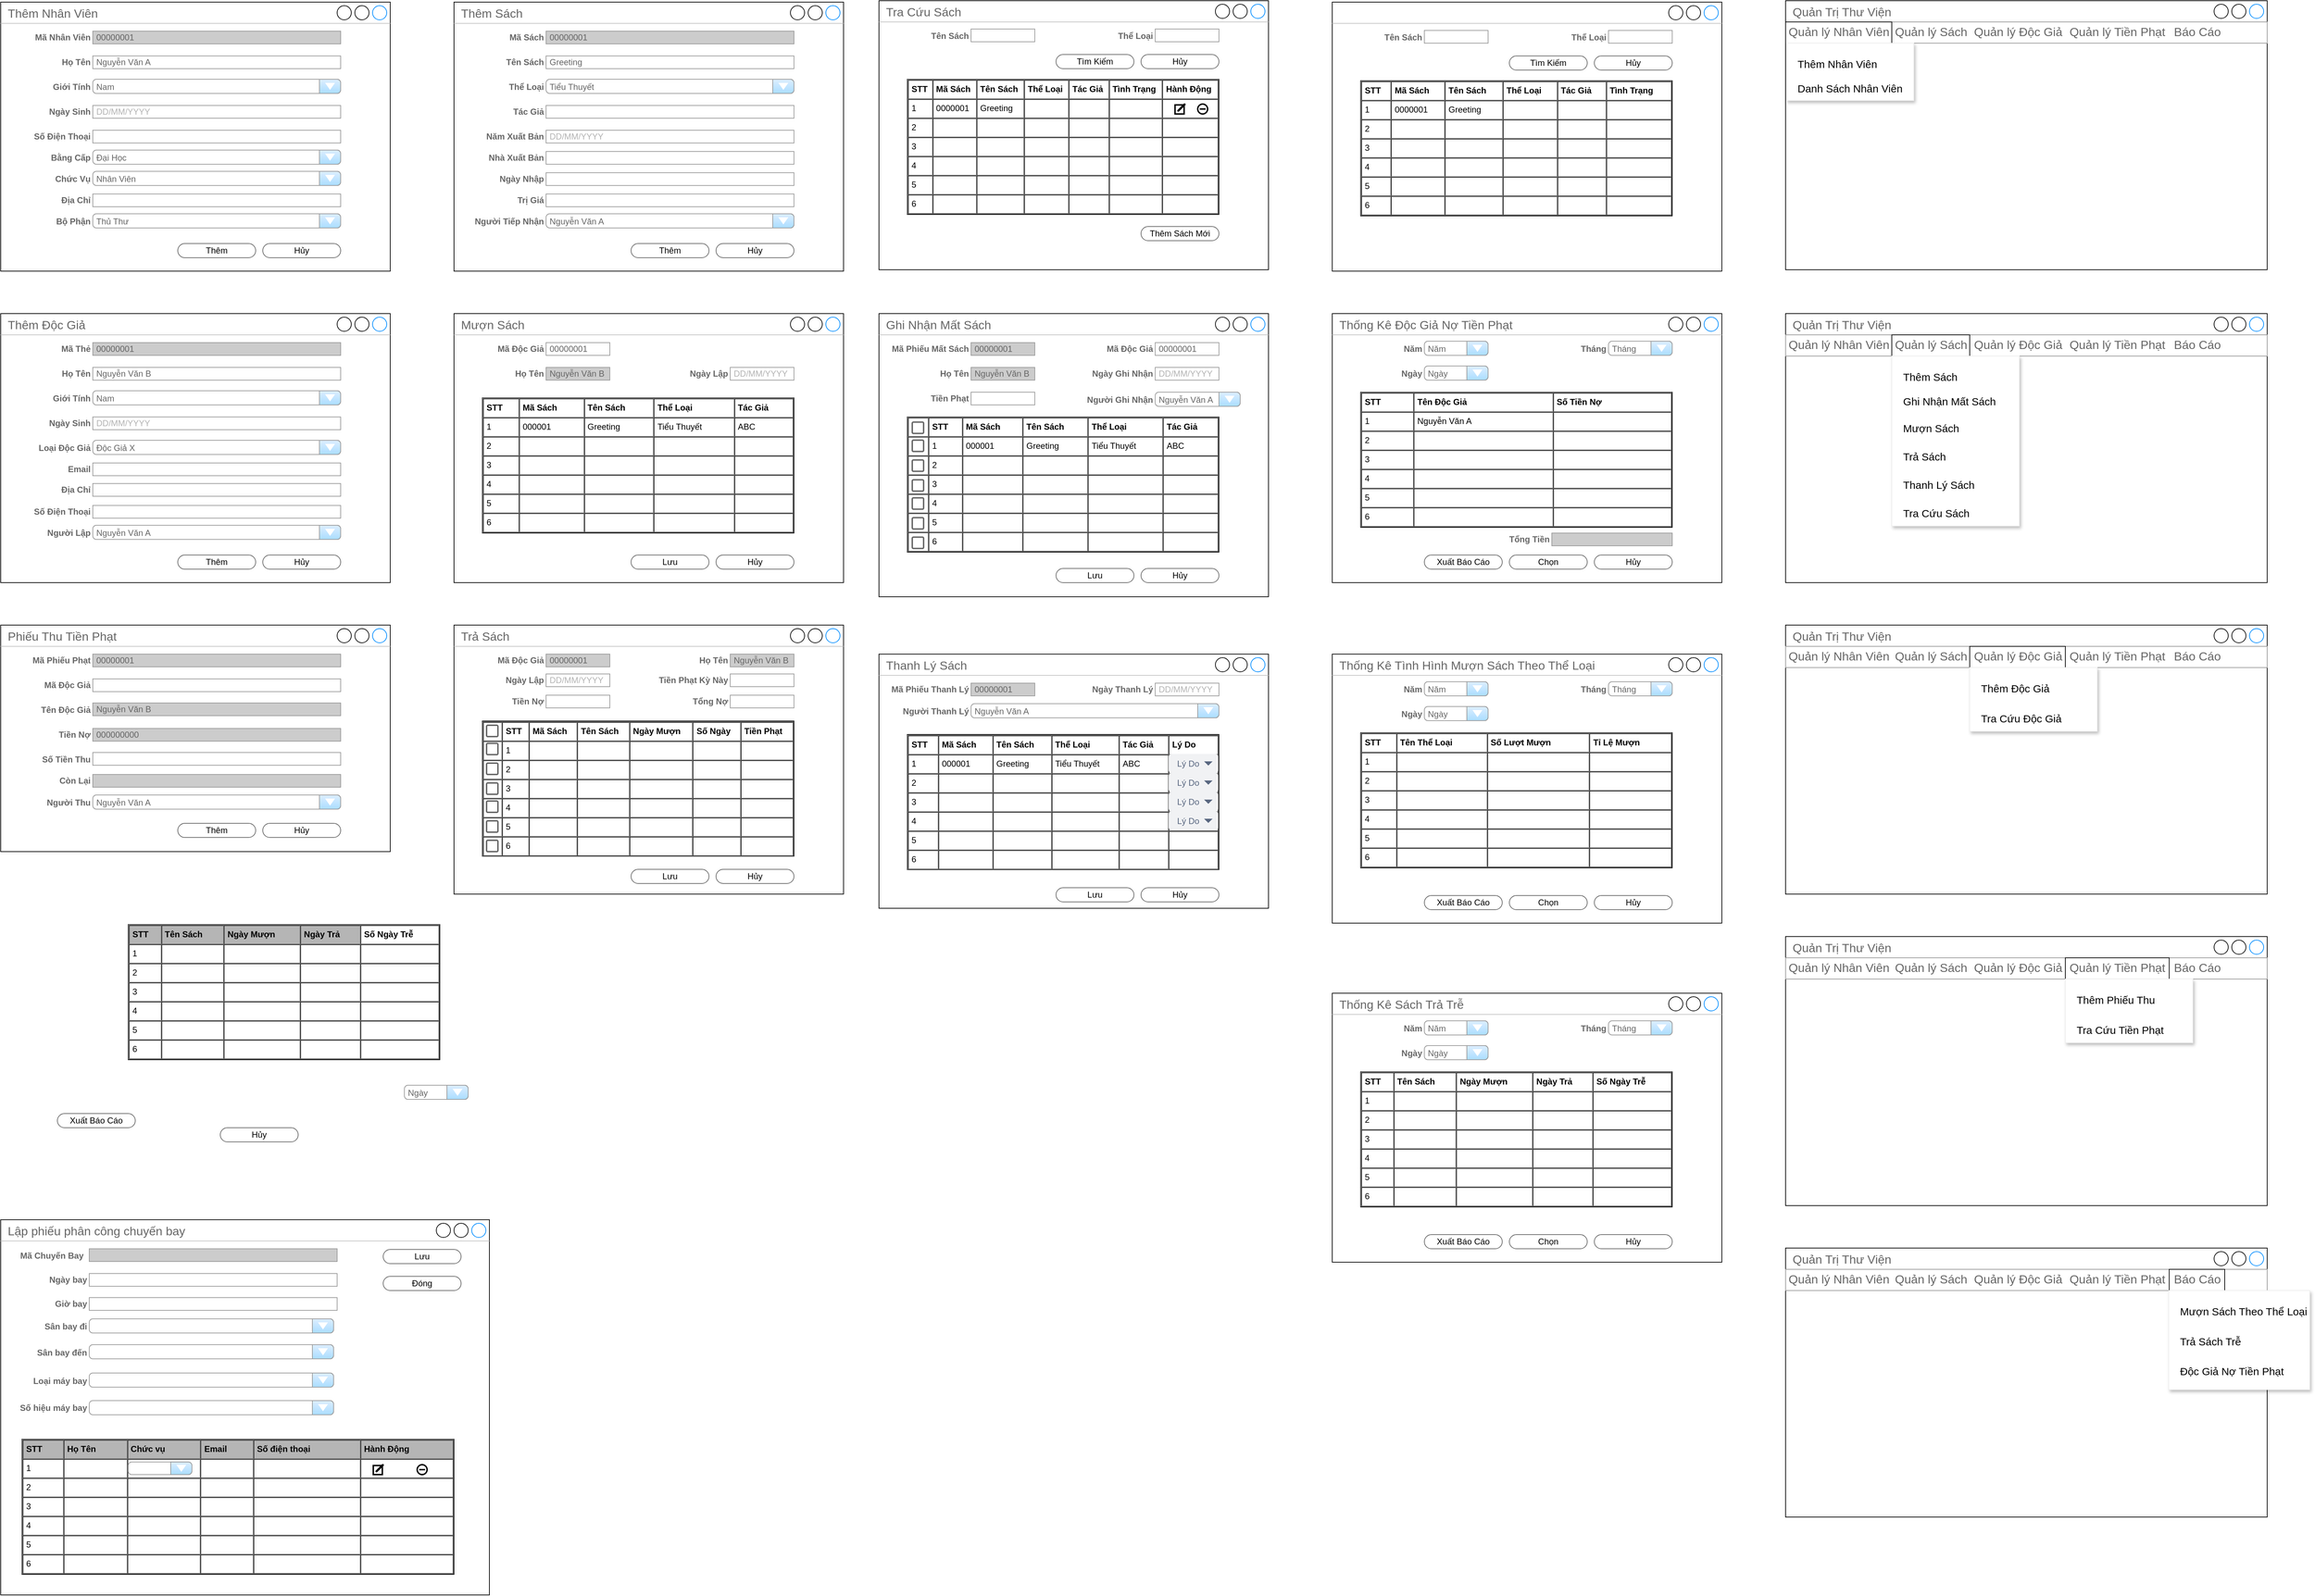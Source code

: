 <mxfile version="20.3.0" type="device"><diagram name="Page-1" id="2cc2dc42-3aac-f2a9-1cec-7a8b7cbee084"><mxGraphModel dx="1422" dy="899" grid="1" gridSize="10" guides="1" tooltips="1" connect="1" arrows="1" fold="1" page="1" pageScale="1" pageWidth="1100" pageHeight="850" background="#ffffff" math="0" shadow="0"><root><mxCell id="0"/><mxCell id="1" parent="0"/><mxCell id="zYNN1M6OasUq0mQphwLa-1" value="Lập phiếu phân công chuyến bay" style="strokeWidth=1;shadow=0;dashed=0;align=center;html=1;shape=mxgraph.mockup.containers.window;align=left;verticalAlign=top;spacingLeft=8;strokeColor2=#008cff;strokeColor3=#c4c4c4;fontColor=#666666;mainText=;fontSize=17;labelBackgroundColor=none;fillColor=#FFFFFF;gradientColor=none;" parent="1" vertex="1"><mxGeometry x="40" y="1760" width="690" height="530" as="geometry"/></mxCell><mxCell id="1gEc_GcGUJjC4l24sAkl-30" value="Thêm Nhân Viên" style="strokeWidth=1;shadow=0;dashed=0;align=center;html=1;shape=mxgraph.mockup.containers.window;align=left;verticalAlign=top;spacingLeft=8;strokeColor2=#008cff;strokeColor3=#c4c4c4;fontColor=#666666;mainText=;fontSize=17;labelBackgroundColor=none;fillColor=#FFFFFF;gradientColor=none;" parent="1" vertex="1"><mxGeometry x="40" y="40" width="550" height="380" as="geometry"/></mxCell><mxCell id="7026571954dc6520-18" value="Thêm" style="strokeWidth=1;shadow=0;dashed=0;align=center;html=1;shape=mxgraph.mockup.buttons.button;strokeColor=#666666;mainText=;buttonStyle=round;fontSize=12;fontStyle=0;fillColor=none;whiteSpace=wrap;rounded=0;labelBackgroundColor=none;" parent="1" vertex="1"><mxGeometry x="290" y="381" width="110" height="20" as="geometry"/></mxCell><mxCell id="1gEc_GcGUJjC4l24sAkl-4" value="Mã Nhân Viên" style="strokeWidth=1;shadow=0;dashed=0;align=center;html=1;shape=mxgraph.mockup.forms.anchor;align=right;spacingRight=2;fontColor=#666666;fontStyle=1" parent="1" vertex="1"><mxGeometry x="110" y="81" width="60" height="18" as="geometry"/></mxCell><mxCell id="1gEc_GcGUJjC4l24sAkl-5" value="00000001" style="strokeWidth=1;shadow=0;dashed=0;align=center;html=1;shape=mxgraph.mockup.forms.rrect;fillColor=#CCCCCC;rSize=0;fontColor=#666666;align=left;spacingLeft=3;strokeColor=#999999;" parent="1" vertex="1"><mxGeometry x="170" y="81" width="350" height="18" as="geometry"/></mxCell><mxCell id="1gEc_GcGUJjC4l24sAkl-6" value="Họ Tên" style="strokeWidth=1;shadow=0;dashed=0;align=center;html=1;shape=mxgraph.mockup.forms.anchor;align=right;spacingRight=2;fontColor=#666666;fontStyle=1" parent="1" vertex="1"><mxGeometry x="110" y="116" width="60" height="18" as="geometry"/></mxCell><mxCell id="1gEc_GcGUJjC4l24sAkl-7" value="Nguyễn Văn A" style="strokeWidth=1;shadow=0;dashed=0;align=center;html=1;shape=mxgraph.mockup.forms.rrect;fillColor=#ffffff;rSize=0;fontColor=#666666;align=left;spacingLeft=3;strokeColor=#999999;" parent="1" vertex="1"><mxGeometry x="170" y="116" width="350" height="18" as="geometry"/></mxCell><mxCell id="1gEc_GcGUJjC4l24sAkl-8" value="Giới Tính" style="strokeWidth=1;shadow=0;dashed=0;align=center;html=1;shape=mxgraph.mockup.forms.anchor;align=right;spacingRight=2;fontColor=#666666;fontStyle=1" parent="1" vertex="1"><mxGeometry x="120" y="151" width="50" height="18" as="geometry"/></mxCell><mxCell id="1gEc_GcGUJjC4l24sAkl-10" value="Ngày Sinh" style="strokeWidth=1;shadow=0;dashed=0;align=center;html=1;shape=mxgraph.mockup.forms.anchor;align=right;spacingRight=2;fontColor=#666666;fontStyle=1" parent="1" vertex="1"><mxGeometry x="120" y="186" width="50" height="18" as="geometry"/></mxCell><mxCell id="1gEc_GcGUJjC4l24sAkl-11" value="&lt;font color=&quot;#b3b3b3&quot;&gt;DD/MM/YYYY&lt;/font&gt;" style="strokeWidth=1;shadow=0;dashed=0;align=center;html=1;shape=mxgraph.mockup.forms.rrect;fillColor=#ffffff;rSize=0;fontColor=#666666;align=left;spacingLeft=3;strokeColor=#999999;" parent="1" vertex="1"><mxGeometry x="170" y="186" width="350" height="18" as="geometry"/></mxCell><mxCell id="1gEc_GcGUJjC4l24sAkl-12" value="Số Điện Thoại" style="strokeWidth=1;shadow=0;dashed=0;align=center;html=1;shape=mxgraph.mockup.forms.anchor;align=right;spacingRight=2;fontColor=#666666;fontStyle=1" parent="1" vertex="1"><mxGeometry x="80" y="221" width="90" height="18" as="geometry"/></mxCell><mxCell id="1gEc_GcGUJjC4l24sAkl-13" value="" style="strokeWidth=1;shadow=0;dashed=0;align=center;html=1;shape=mxgraph.mockup.forms.rrect;fillColor=#ffffff;rSize=0;fontColor=#666666;align=left;spacingLeft=3;strokeColor=#999999;" parent="1" vertex="1"><mxGeometry x="170" y="221" width="350" height="18" as="geometry"/></mxCell><mxCell id="1gEc_GcGUJjC4l24sAkl-16" value="Bằng Cấp" style="strokeWidth=1;shadow=0;dashed=0;align=center;html=1;shape=mxgraph.mockup.forms.anchor;align=right;spacingRight=2;fontColor=#666666;fontStyle=1" parent="1" vertex="1"><mxGeometry x="80" y="251" width="90" height="18" as="geometry"/></mxCell><mxCell id="1gEc_GcGUJjC4l24sAkl-19" value="Chức Vụ" style="strokeWidth=1;shadow=0;dashed=0;align=center;html=1;shape=mxgraph.mockup.forms.anchor;align=right;spacingRight=2;fontColor=#666666;fontStyle=1" parent="1" vertex="1"><mxGeometry x="100" y="281" width="70" height="18" as="geometry"/></mxCell><mxCell id="1gEc_GcGUJjC4l24sAkl-21" value="Địa Chỉ" style="strokeWidth=1;shadow=0;dashed=0;align=center;html=1;shape=mxgraph.mockup.forms.anchor;align=right;spacingRight=2;fontColor=#666666;fontStyle=1" parent="1" vertex="1"><mxGeometry x="120" y="311" width="50" height="18" as="geometry"/></mxCell><mxCell id="1gEc_GcGUJjC4l24sAkl-22" value="" style="strokeWidth=1;shadow=0;dashed=0;align=center;html=1;shape=mxgraph.mockup.forms.rrect;fillColor=#ffffff;rSize=0;fontColor=#666666;align=left;spacingLeft=3;strokeColor=#999999;" parent="1" vertex="1"><mxGeometry x="170" y="311" width="350" height="18" as="geometry"/></mxCell><mxCell id="1gEc_GcGUJjC4l24sAkl-24" value="Bộ Phận" style="strokeWidth=1;shadow=0;dashed=0;align=center;html=1;shape=mxgraph.mockup.forms.anchor;align=right;spacingRight=2;fontColor=#666666;fontStyle=1" parent="1" vertex="1"><mxGeometry x="60" y="341" width="110" height="18" as="geometry"/></mxCell><mxCell id="1gEc_GcGUJjC4l24sAkl-25" value="&lt;span style=&quot;font-size: 12px;&quot;&gt;Thủ Thư&lt;/span&gt;" style="strokeWidth=1;shadow=0;dashed=0;align=center;html=1;shape=mxgraph.mockup.forms.comboBox;strokeColor=#999999;fillColor=#ddeeff;align=left;fillColor2=#aaddff;mainText=;fontColor=#666666;fontSize=17;spacingLeft=3;" parent="1" vertex="1"><mxGeometry x="170" y="339" width="350" height="20" as="geometry"/></mxCell><mxCell id="1gEc_GcGUJjC4l24sAkl-27" value="&lt;font style=&quot;font-size: 12px;&quot;&gt;Nam&lt;/font&gt;" style="strokeWidth=1;shadow=0;dashed=0;align=center;html=1;shape=mxgraph.mockup.forms.comboBox;strokeColor=#999999;fillColor=#ddeeff;align=left;fillColor2=#aaddff;mainText=;fontColor=#666666;fontSize=17;spacingLeft=3;" parent="1" vertex="1"><mxGeometry x="170" y="149" width="350" height="20" as="geometry"/></mxCell><mxCell id="1gEc_GcGUJjC4l24sAkl-28" value="Hủy" style="strokeWidth=1;shadow=0;dashed=0;align=center;html=1;shape=mxgraph.mockup.buttons.button;strokeColor=#666666;mainText=;buttonStyle=round;fontSize=12;fontStyle=0;fillColor=none;whiteSpace=wrap;rounded=0;labelBackgroundColor=none;" parent="1" vertex="1"><mxGeometry x="410" y="381" width="110" height="20" as="geometry"/></mxCell><mxCell id="1gEc_GcGUJjC4l24sAkl-31" value="Thêm Sách" style="strokeWidth=1;shadow=0;dashed=0;align=center;html=1;shape=mxgraph.mockup.containers.window;align=left;verticalAlign=top;spacingLeft=8;strokeColor2=#008cff;strokeColor3=#c4c4c4;fontColor=#666666;mainText=;fontSize=17;labelBackgroundColor=none;fillColor=#FFFFFF;gradientColor=none;" parent="1" vertex="1"><mxGeometry x="680" y="40" width="550" height="380" as="geometry"/></mxCell><mxCell id="1gEc_GcGUJjC4l24sAkl-32" value="Thêm" style="strokeWidth=1;shadow=0;dashed=0;align=center;html=1;shape=mxgraph.mockup.buttons.button;strokeColor=#666666;mainText=;buttonStyle=round;fontSize=12;fontStyle=0;fillColor=none;whiteSpace=wrap;rounded=0;labelBackgroundColor=none;" parent="1" vertex="1"><mxGeometry x="930" y="381" width="110" height="20" as="geometry"/></mxCell><mxCell id="1gEc_GcGUJjC4l24sAkl-33" value="Mã Sách" style="strokeWidth=1;shadow=0;dashed=0;align=center;html=1;shape=mxgraph.mockup.forms.anchor;align=right;spacingRight=2;fontColor=#666666;fontStyle=1" parent="1" vertex="1"><mxGeometry x="750" y="81" width="60" height="18" as="geometry"/></mxCell><mxCell id="1gEc_GcGUJjC4l24sAkl-34" value="00000001" style="strokeWidth=1;shadow=0;dashed=0;align=center;html=1;shape=mxgraph.mockup.forms.rrect;fillColor=#CCCCCC;rSize=0;fontColor=#666666;align=left;spacingLeft=3;strokeColor=#999999;" parent="1" vertex="1"><mxGeometry x="810" y="81" width="350" height="18" as="geometry"/></mxCell><mxCell id="1gEc_GcGUJjC4l24sAkl-35" value="Tên Sách" style="strokeWidth=1;shadow=0;dashed=0;align=center;html=1;shape=mxgraph.mockup.forms.anchor;align=right;spacingRight=2;fontColor=#666666;fontStyle=1" parent="1" vertex="1"><mxGeometry x="750" y="116" width="60" height="18" as="geometry"/></mxCell><mxCell id="1gEc_GcGUJjC4l24sAkl-36" value="Greeting" style="strokeWidth=1;shadow=0;dashed=0;align=center;html=1;shape=mxgraph.mockup.forms.rrect;fillColor=#ffffff;rSize=0;fontColor=#666666;align=left;spacingLeft=3;strokeColor=#999999;" parent="1" vertex="1"><mxGeometry x="810" y="116" width="350" height="18" as="geometry"/></mxCell><mxCell id="1gEc_GcGUJjC4l24sAkl-37" value="Thể Loại" style="strokeWidth=1;shadow=0;dashed=0;align=center;html=1;shape=mxgraph.mockup.forms.anchor;align=right;spacingRight=2;fontColor=#666666;fontStyle=1" parent="1" vertex="1"><mxGeometry x="760" y="151" width="50" height="18" as="geometry"/></mxCell><mxCell id="1gEc_GcGUJjC4l24sAkl-38" value="Tác Giả" style="strokeWidth=1;shadow=0;dashed=0;align=center;html=1;shape=mxgraph.mockup.forms.anchor;align=right;spacingRight=2;fontColor=#666666;fontStyle=1" parent="1" vertex="1"><mxGeometry x="760" y="186" width="50" height="18" as="geometry"/></mxCell><mxCell id="1gEc_GcGUJjC4l24sAkl-39" value="" style="strokeWidth=1;shadow=0;dashed=0;align=center;html=1;shape=mxgraph.mockup.forms.rrect;fillColor=#ffffff;rSize=0;fontColor=#666666;align=left;spacingLeft=3;strokeColor=#999999;" parent="1" vertex="1"><mxGeometry x="810" y="186" width="350" height="18" as="geometry"/></mxCell><mxCell id="1gEc_GcGUJjC4l24sAkl-40" value="Năm Xuất Bản" style="strokeWidth=1;shadow=0;dashed=0;align=center;html=1;shape=mxgraph.mockup.forms.anchor;align=right;spacingRight=2;fontColor=#666666;fontStyle=1" parent="1" vertex="1"><mxGeometry x="720" y="221" width="90" height="18" as="geometry"/></mxCell><mxCell id="1gEc_GcGUJjC4l24sAkl-41" value="&lt;font color=&quot;#b3b3b3&quot;&gt;DD/MM/YYYY&lt;/font&gt;" style="strokeWidth=1;shadow=0;dashed=0;align=center;html=1;shape=mxgraph.mockup.forms.rrect;fillColor=#ffffff;rSize=0;fontColor=#666666;align=left;spacingLeft=3;strokeColor=#999999;" parent="1" vertex="1"><mxGeometry x="810" y="221" width="350" height="18" as="geometry"/></mxCell><mxCell id="1gEc_GcGUJjC4l24sAkl-42" value="Nhà Xuất Bản" style="strokeWidth=1;shadow=0;dashed=0;align=center;html=1;shape=mxgraph.mockup.forms.anchor;align=right;spacingRight=2;fontColor=#666666;fontStyle=1" parent="1" vertex="1"><mxGeometry x="720" y="251" width="90" height="18" as="geometry"/></mxCell><mxCell id="1gEc_GcGUJjC4l24sAkl-43" value="" style="strokeWidth=1;shadow=0;dashed=0;align=center;html=1;shape=mxgraph.mockup.forms.rrect;fillColor=#ffffff;rSize=0;fontColor=#666666;align=left;spacingLeft=3;strokeColor=#999999;" parent="1" vertex="1"><mxGeometry x="810" y="251" width="350" height="18" as="geometry"/></mxCell><mxCell id="1gEc_GcGUJjC4l24sAkl-44" value="Ngày Nhập" style="strokeWidth=1;shadow=0;dashed=0;align=center;html=1;shape=mxgraph.mockup.forms.anchor;align=right;spacingRight=2;fontColor=#666666;fontStyle=1" parent="1" vertex="1"><mxGeometry x="740" y="281" width="70" height="18" as="geometry"/></mxCell><mxCell id="1gEc_GcGUJjC4l24sAkl-45" value="" style="strokeWidth=1;shadow=0;dashed=0;align=center;html=1;shape=mxgraph.mockup.forms.rrect;fillColor=#ffffff;rSize=0;fontColor=#666666;align=left;spacingLeft=3;strokeColor=#999999;" parent="1" vertex="1"><mxGeometry x="810" y="281" width="350" height="18" as="geometry"/></mxCell><mxCell id="1gEc_GcGUJjC4l24sAkl-46" value="Trị Giá" style="strokeWidth=1;shadow=0;dashed=0;align=center;html=1;shape=mxgraph.mockup.forms.anchor;align=right;spacingRight=2;fontColor=#666666;fontStyle=1" parent="1" vertex="1"><mxGeometry x="760" y="311" width="50" height="18" as="geometry"/></mxCell><mxCell id="1gEc_GcGUJjC4l24sAkl-47" value="" style="strokeWidth=1;shadow=0;dashed=0;align=center;html=1;shape=mxgraph.mockup.forms.rrect;fillColor=#ffffff;rSize=0;fontColor=#666666;align=left;spacingLeft=3;strokeColor=#999999;" parent="1" vertex="1"><mxGeometry x="810" y="311" width="350" height="18" as="geometry"/></mxCell><mxCell id="1gEc_GcGUJjC4l24sAkl-48" value="Người Tiếp Nhận" style="strokeWidth=1;shadow=0;dashed=0;align=center;html=1;shape=mxgraph.mockup.forms.anchor;align=right;spacingRight=2;fontColor=#666666;fontStyle=1" parent="1" vertex="1"><mxGeometry x="700" y="341" width="110" height="18" as="geometry"/></mxCell><mxCell id="1gEc_GcGUJjC4l24sAkl-49" value="&lt;font style=&quot;font-size: 12px;&quot;&gt;Nguyễn Văn A&lt;/font&gt;" style="strokeWidth=1;shadow=0;dashed=0;align=center;html=1;shape=mxgraph.mockup.forms.comboBox;strokeColor=#999999;fillColor=#ddeeff;align=left;fillColor2=#aaddff;mainText=;fontColor=#666666;fontSize=17;spacingLeft=3;" parent="1" vertex="1"><mxGeometry x="810" y="339" width="350" height="20" as="geometry"/></mxCell><mxCell id="1gEc_GcGUJjC4l24sAkl-50" value="&lt;font style=&quot;font-size: 12px;&quot;&gt;Tiểu Thuyết&lt;/font&gt;" style="strokeWidth=1;shadow=0;dashed=0;align=center;html=1;shape=mxgraph.mockup.forms.comboBox;strokeColor=#999999;fillColor=#ddeeff;align=left;fillColor2=#aaddff;mainText=;fontColor=#666666;fontSize=17;spacingLeft=3;" parent="1" vertex="1"><mxGeometry x="810" y="149" width="350" height="20" as="geometry"/></mxCell><mxCell id="1gEc_GcGUJjC4l24sAkl-51" value="Hủy" style="strokeWidth=1;shadow=0;dashed=0;align=center;html=1;shape=mxgraph.mockup.buttons.button;strokeColor=#666666;mainText=;buttonStyle=round;fontSize=12;fontStyle=0;fillColor=none;whiteSpace=wrap;rounded=0;labelBackgroundColor=none;" parent="1" vertex="1"><mxGeometry x="1050" y="381" width="110" height="20" as="geometry"/></mxCell><mxCell id="1gEc_GcGUJjC4l24sAkl-52" value="&lt;span style=&quot;font-size: 12px;&quot;&gt;Đại Học&lt;/span&gt;" style="strokeWidth=1;shadow=0;dashed=0;align=center;html=1;shape=mxgraph.mockup.forms.comboBox;strokeColor=#999999;fillColor=#ddeeff;align=left;fillColor2=#aaddff;mainText=;fontColor=#666666;fontSize=17;spacingLeft=3;" parent="1" vertex="1"><mxGeometry x="170" y="249" width="350" height="20" as="geometry"/></mxCell><mxCell id="1gEc_GcGUJjC4l24sAkl-53" value="&lt;span style=&quot;font-size: 12px;&quot;&gt;Nhân Viên&lt;/span&gt;" style="strokeWidth=1;shadow=0;dashed=0;align=center;html=1;shape=mxgraph.mockup.forms.comboBox;strokeColor=#999999;fillColor=#ddeeff;align=left;fillColor2=#aaddff;mainText=;fontColor=#666666;fontSize=17;spacingLeft=3;" parent="1" vertex="1"><mxGeometry x="170" y="279" width="350" height="20" as="geometry"/></mxCell><mxCell id="1gEc_GcGUJjC4l24sAkl-54" value="Thêm Độc Giả" style="strokeWidth=1;shadow=0;dashed=0;align=center;html=1;shape=mxgraph.mockup.containers.window;align=left;verticalAlign=top;spacingLeft=8;strokeColor2=#008cff;strokeColor3=#c4c4c4;fontColor=#666666;mainText=;fontSize=17;labelBackgroundColor=none;fillColor=#FFFFFF;gradientColor=none;" parent="1" vertex="1"><mxGeometry x="40" y="480" width="550" height="380" as="geometry"/></mxCell><mxCell id="1gEc_GcGUJjC4l24sAkl-55" value="Thêm" style="strokeWidth=1;shadow=0;dashed=0;align=center;html=1;shape=mxgraph.mockup.buttons.button;strokeColor=#666666;mainText=;buttonStyle=round;fontSize=12;fontStyle=0;fillColor=none;whiteSpace=wrap;rounded=0;labelBackgroundColor=none;" parent="1" vertex="1"><mxGeometry x="290" y="821" width="110" height="20" as="geometry"/></mxCell><mxCell id="1gEc_GcGUJjC4l24sAkl-56" value="Mã Thẻ" style="strokeWidth=1;shadow=0;dashed=0;align=center;html=1;shape=mxgraph.mockup.forms.anchor;align=right;spacingRight=2;fontColor=#666666;fontStyle=1" parent="1" vertex="1"><mxGeometry x="110" y="521" width="60" height="18" as="geometry"/></mxCell><mxCell id="1gEc_GcGUJjC4l24sAkl-57" value="00000001" style="strokeWidth=1;shadow=0;dashed=0;align=center;html=1;shape=mxgraph.mockup.forms.rrect;fillColor=#CCCCCC;rSize=0;fontColor=#666666;align=left;spacingLeft=3;strokeColor=#999999;" parent="1" vertex="1"><mxGeometry x="170" y="521" width="350" height="18" as="geometry"/></mxCell><mxCell id="1gEc_GcGUJjC4l24sAkl-58" value="Họ Tên" style="strokeWidth=1;shadow=0;dashed=0;align=center;html=1;shape=mxgraph.mockup.forms.anchor;align=right;spacingRight=2;fontColor=#666666;fontStyle=1" parent="1" vertex="1"><mxGeometry x="110" y="556" width="60" height="18" as="geometry"/></mxCell><mxCell id="1gEc_GcGUJjC4l24sAkl-59" value="Nguyễn Văn B" style="strokeWidth=1;shadow=0;dashed=0;align=center;html=1;shape=mxgraph.mockup.forms.rrect;fillColor=#ffffff;rSize=0;fontColor=#666666;align=left;spacingLeft=3;strokeColor=#999999;" parent="1" vertex="1"><mxGeometry x="170" y="556" width="350" height="18" as="geometry"/></mxCell><mxCell id="1gEc_GcGUJjC4l24sAkl-60" value="Giới Tính" style="strokeWidth=1;shadow=0;dashed=0;align=center;html=1;shape=mxgraph.mockup.forms.anchor;align=right;spacingRight=2;fontColor=#666666;fontStyle=1" parent="1" vertex="1"><mxGeometry x="120" y="591" width="50" height="18" as="geometry"/></mxCell><mxCell id="1gEc_GcGUJjC4l24sAkl-61" value="Ngày Sinh" style="strokeWidth=1;shadow=0;dashed=0;align=center;html=1;shape=mxgraph.mockup.forms.anchor;align=right;spacingRight=2;fontColor=#666666;fontStyle=1" parent="1" vertex="1"><mxGeometry x="120" y="626" width="50" height="18" as="geometry"/></mxCell><mxCell id="1gEc_GcGUJjC4l24sAkl-62" value="&lt;font color=&quot;#b3b3b3&quot;&gt;DD/MM/YYYY&lt;/font&gt;" style="strokeWidth=1;shadow=0;dashed=0;align=center;html=1;shape=mxgraph.mockup.forms.rrect;fillColor=#ffffff;rSize=0;fontColor=#666666;align=left;spacingLeft=3;strokeColor=#999999;" parent="1" vertex="1"><mxGeometry x="170" y="626" width="350" height="18" as="geometry"/></mxCell><mxCell id="1gEc_GcGUJjC4l24sAkl-63" value="Loại Độc Giả" style="strokeWidth=1;shadow=0;dashed=0;align=center;html=1;shape=mxgraph.mockup.forms.anchor;align=right;spacingRight=2;fontColor=#666666;fontStyle=1" parent="1" vertex="1"><mxGeometry x="80" y="661" width="90" height="18" as="geometry"/></mxCell><mxCell id="1gEc_GcGUJjC4l24sAkl-64" value="" style="strokeWidth=1;shadow=0;dashed=0;align=center;html=1;shape=mxgraph.mockup.forms.rrect;fillColor=#ffffff;rSize=0;fontColor=#666666;align=left;spacingLeft=3;strokeColor=#999999;" parent="1" vertex="1"><mxGeometry x="170" y="691" width="350" height="18" as="geometry"/></mxCell><mxCell id="1gEc_GcGUJjC4l24sAkl-65" value="Email" style="strokeWidth=1;shadow=0;dashed=0;align=center;html=1;shape=mxgraph.mockup.forms.anchor;align=right;spacingRight=2;fontColor=#666666;fontStyle=1" parent="1" vertex="1"><mxGeometry x="80" y="691" width="90" height="18" as="geometry"/></mxCell><mxCell id="1gEc_GcGUJjC4l24sAkl-67" value="Số Điện Thoại" style="strokeWidth=1;shadow=0;dashed=0;align=center;html=1;shape=mxgraph.mockup.forms.anchor;align=right;spacingRight=2;fontColor=#666666;fontStyle=1" parent="1" vertex="1"><mxGeometry x="120" y="751" width="50" height="18" as="geometry"/></mxCell><mxCell id="1gEc_GcGUJjC4l24sAkl-68" value="" style="strokeWidth=1;shadow=0;dashed=0;align=center;html=1;shape=mxgraph.mockup.forms.rrect;fillColor=#ffffff;rSize=0;fontColor=#666666;align=left;spacingLeft=3;strokeColor=#999999;" parent="1" vertex="1"><mxGeometry x="170" y="751" width="350" height="18" as="geometry"/></mxCell><mxCell id="1gEc_GcGUJjC4l24sAkl-69" value="Người Lập" style="strokeWidth=1;shadow=0;dashed=0;align=center;html=1;shape=mxgraph.mockup.forms.anchor;align=right;spacingRight=2;fontColor=#666666;fontStyle=1" parent="1" vertex="1"><mxGeometry x="60" y="781" width="110" height="18" as="geometry"/></mxCell><mxCell id="1gEc_GcGUJjC4l24sAkl-70" value="&lt;span style=&quot;font-size: 12px;&quot;&gt;Nguyễn Văn A&lt;/span&gt;" style="strokeWidth=1;shadow=0;dashed=0;align=center;html=1;shape=mxgraph.mockup.forms.comboBox;strokeColor=#999999;fillColor=#ddeeff;align=left;fillColor2=#aaddff;mainText=;fontColor=#666666;fontSize=17;spacingLeft=3;" parent="1" vertex="1"><mxGeometry x="170" y="779" width="350" height="20" as="geometry"/></mxCell><mxCell id="1gEc_GcGUJjC4l24sAkl-71" value="&lt;font style=&quot;font-size: 12px;&quot;&gt;Nam&lt;/font&gt;" style="strokeWidth=1;shadow=0;dashed=0;align=center;html=1;shape=mxgraph.mockup.forms.comboBox;strokeColor=#999999;fillColor=#ddeeff;align=left;fillColor2=#aaddff;mainText=;fontColor=#666666;fontSize=17;spacingLeft=3;" parent="1" vertex="1"><mxGeometry x="170" y="589" width="350" height="20" as="geometry"/></mxCell><mxCell id="1gEc_GcGUJjC4l24sAkl-72" value="Hủy" style="strokeWidth=1;shadow=0;dashed=0;align=center;html=1;shape=mxgraph.mockup.buttons.button;strokeColor=#666666;mainText=;buttonStyle=round;fontSize=12;fontStyle=0;fillColor=none;whiteSpace=wrap;rounded=0;labelBackgroundColor=none;" parent="1" vertex="1"><mxGeometry x="410" y="821" width="110" height="20" as="geometry"/></mxCell><mxCell id="1gEc_GcGUJjC4l24sAkl-73" value="&lt;span style=&quot;font-size: 12px;&quot;&gt;Độc Giả X&lt;/span&gt;" style="strokeWidth=1;shadow=0;dashed=0;align=center;html=1;shape=mxgraph.mockup.forms.comboBox;strokeColor=#999999;fillColor=#ddeeff;align=left;fillColor2=#aaddff;mainText=;fontColor=#666666;fontSize=17;spacingLeft=3;" parent="1" vertex="1"><mxGeometry x="170" y="659" width="350" height="20" as="geometry"/></mxCell><mxCell id="1gEc_GcGUJjC4l24sAkl-76" value="Địa Chỉ" style="strokeWidth=1;shadow=0;dashed=0;align=center;html=1;shape=mxgraph.mockup.forms.anchor;align=right;spacingRight=2;fontColor=#666666;fontStyle=1" parent="1" vertex="1"><mxGeometry x="120" y="720" width="50" height="18" as="geometry"/></mxCell><mxCell id="1gEc_GcGUJjC4l24sAkl-77" value="" style="strokeWidth=1;shadow=0;dashed=0;align=center;html=1;shape=mxgraph.mockup.forms.rrect;fillColor=#ffffff;rSize=0;fontColor=#666666;align=left;spacingLeft=3;strokeColor=#999999;" parent="1" vertex="1"><mxGeometry x="170" y="720" width="350" height="18" as="geometry"/></mxCell><mxCell id="1gEc_GcGUJjC4l24sAkl-78" value="Mượn Sách" style="strokeWidth=1;shadow=0;dashed=0;align=center;html=1;shape=mxgraph.mockup.containers.window;align=left;verticalAlign=top;spacingLeft=8;strokeColor2=#008cff;strokeColor3=#c4c4c4;fontColor=#666666;mainText=;fontSize=17;labelBackgroundColor=none;fillColor=#FFFFFF;gradientColor=none;" parent="1" vertex="1"><mxGeometry x="680" y="480" width="550" height="380" as="geometry"/></mxCell><mxCell id="1gEc_GcGUJjC4l24sAkl-79" value="Lưu" style="strokeWidth=1;shadow=0;dashed=0;align=center;html=1;shape=mxgraph.mockup.buttons.button;strokeColor=#666666;mainText=;buttonStyle=round;fontSize=12;fontStyle=0;fillColor=none;whiteSpace=wrap;rounded=0;labelBackgroundColor=none;" parent="1" vertex="1"><mxGeometry x="930" y="821" width="110" height="20" as="geometry"/></mxCell><mxCell id="1gEc_GcGUJjC4l24sAkl-80" value="Mã Độc Giả" style="strokeWidth=1;shadow=0;dashed=0;align=center;html=1;shape=mxgraph.mockup.forms.anchor;align=right;spacingRight=2;fontColor=#666666;fontStyle=1" parent="1" vertex="1"><mxGeometry x="750" y="521" width="60" height="18" as="geometry"/></mxCell><mxCell id="1gEc_GcGUJjC4l24sAkl-81" value="00000001" style="strokeWidth=1;shadow=0;dashed=0;align=center;html=1;shape=mxgraph.mockup.forms.rrect;fillColor=#FFFFFF;rSize=0;fontColor=#666666;align=left;spacingLeft=3;strokeColor=#999999;" parent="1" vertex="1"><mxGeometry x="810" y="521" width="90" height="18" as="geometry"/></mxCell><mxCell id="1gEc_GcGUJjC4l24sAkl-82" value="Họ Tên" style="strokeWidth=1;shadow=0;dashed=0;align=center;html=1;shape=mxgraph.mockup.forms.anchor;align=right;spacingRight=2;fontColor=#666666;fontStyle=1" parent="1" vertex="1"><mxGeometry x="750" y="556" width="60" height="18" as="geometry"/></mxCell><mxCell id="1gEc_GcGUJjC4l24sAkl-83" value="Nguyễn Văn B" style="strokeWidth=1;shadow=0;dashed=0;align=center;html=1;shape=mxgraph.mockup.forms.rrect;fillColor=#CCCCCC;rSize=0;fontColor=#666666;align=left;spacingLeft=3;strokeColor=#999999;" parent="1" vertex="1"><mxGeometry x="810" y="556" width="90" height="18" as="geometry"/></mxCell><mxCell id="1gEc_GcGUJjC4l24sAkl-85" value="Ngày Lập" style="strokeWidth=1;shadow=0;dashed=0;align=center;html=1;shape=mxgraph.mockup.forms.anchor;align=right;spacingRight=2;fontColor=#666666;fontStyle=1" parent="1" vertex="1"><mxGeometry x="1020" y="556" width="50" height="18" as="geometry"/></mxCell><mxCell id="1gEc_GcGUJjC4l24sAkl-86" value="&lt;font color=&quot;#b3b3b3&quot;&gt;DD/MM/YYYY&lt;/font&gt;" style="strokeWidth=1;shadow=0;dashed=0;align=center;html=1;shape=mxgraph.mockup.forms.rrect;fillColor=#ffffff;rSize=0;fontColor=#666666;align=left;spacingLeft=3;strokeColor=#999999;" parent="1" vertex="1"><mxGeometry x="1070" y="556" width="90" height="18" as="geometry"/></mxCell><mxCell id="1gEc_GcGUJjC4l24sAkl-95" value="Hủy" style="strokeWidth=1;shadow=0;dashed=0;align=center;html=1;shape=mxgraph.mockup.buttons.button;strokeColor=#666666;mainText=;buttonStyle=round;fontSize=12;fontStyle=0;fillColor=none;whiteSpace=wrap;rounded=0;labelBackgroundColor=none;" parent="1" vertex="1"><mxGeometry x="1050" y="821" width="110" height="20" as="geometry"/></mxCell><mxCell id="1gEc_GcGUJjC4l24sAkl-101" value="&lt;table cellpadding=&quot;4&quot; cellspacing=&quot;0&quot; border=&quot;1&quot; style=&quot;font-size:1em;width:100%;height:100%;&quot;&gt;&lt;tbody&gt;&lt;tr&gt;&lt;th&gt;STT&lt;/th&gt;&lt;th&gt;Mã Sách&lt;/th&gt;&lt;td&gt;&lt;b&gt;Tên Sách&lt;br&gt;&lt;/b&gt;&lt;/td&gt;&lt;td&gt;&lt;b&gt;Thể Loại&lt;/b&gt;&lt;/td&gt;&lt;td&gt;&lt;b&gt;Tác Giả&lt;/b&gt;&lt;/td&gt;&lt;/tr&gt;&lt;tr&gt;&lt;td&gt;1&lt;/td&gt;&lt;td&gt;000001&lt;/td&gt;&lt;td&gt;Greeting&lt;/td&gt;&lt;td&gt;Tiểu Thuyết&lt;/td&gt;&lt;td&gt;ABC&lt;/td&gt;&lt;/tr&gt;&lt;tr&gt;&lt;td&gt;2&lt;/td&gt;&lt;td&gt;&lt;/td&gt;&lt;td&gt;&lt;br&gt;&lt;/td&gt;&lt;td&gt;&lt;br&gt;&lt;/td&gt;&lt;td&gt;&lt;br&gt;&lt;/td&gt;&lt;/tr&gt;&lt;tr&gt;&lt;td&gt;3&lt;/td&gt;&lt;td&gt;&lt;br&gt;&lt;/td&gt;&lt;td&gt;&lt;br&gt;&lt;/td&gt;&lt;td&gt;&lt;br&gt;&lt;/td&gt;&lt;td&gt;&lt;br&gt;&lt;/td&gt;&lt;/tr&gt;&lt;tr&gt;&lt;td&gt;4&lt;/td&gt;&lt;td&gt;&lt;br&gt;&lt;/td&gt;&lt;td&gt;&lt;br&gt;&lt;/td&gt;&lt;td&gt;&lt;br&gt;&lt;/td&gt;&lt;td&gt;&lt;br&gt;&lt;/td&gt;&lt;/tr&gt;&lt;tr&gt;&lt;td&gt;5&lt;/td&gt;&lt;td&gt;&lt;br&gt;&lt;/td&gt;&lt;td&gt;&lt;br&gt;&lt;/td&gt;&lt;td&gt;&lt;br&gt;&lt;/td&gt;&lt;td&gt;&lt;br&gt;&lt;/td&gt;&lt;/tr&gt;&lt;tr&gt;&lt;td&gt;6&lt;/td&gt;&lt;td&gt;&lt;br&gt;&lt;/td&gt;&lt;td&gt;&lt;br&gt;&lt;/td&gt;&lt;td&gt;&lt;br&gt;&lt;/td&gt;&lt;td&gt;&lt;br&gt;&lt;/td&gt;&lt;/tr&gt;&lt;/tbody&gt;&lt;/table&gt; " style="verticalAlign=top;align=left;overflow=fill;fontSize=12;fontFamily=Helvetica;html=1;fontColor=#000000;fillColor=#FFFFFF;gradientColor=none;rounded=0;shadow=0;sketch=0;" parent="1" vertex="1"><mxGeometry x="720" y="599" width="440" height="191" as="geometry"/></mxCell><mxCell id="1gEc_GcGUJjC4l24sAkl-172" value="Trả Sách" style="strokeWidth=1;shadow=0;dashed=0;align=center;html=1;shape=mxgraph.mockup.containers.window;align=left;verticalAlign=top;spacingLeft=8;strokeColor2=#008cff;strokeColor3=#c4c4c4;fontColor=#666666;mainText=;fontSize=17;labelBackgroundColor=none;fillColor=#FFFFFF;gradientColor=none;" parent="1" vertex="1"><mxGeometry x="680" y="920" width="550" height="380" as="geometry"/></mxCell><mxCell id="1gEc_GcGUJjC4l24sAkl-173" value="Lưu" style="strokeWidth=1;shadow=0;dashed=0;align=center;html=1;shape=mxgraph.mockup.buttons.button;strokeColor=#666666;mainText=;buttonStyle=round;fontSize=12;fontStyle=0;fillColor=none;whiteSpace=wrap;rounded=0;labelBackgroundColor=none;" parent="1" vertex="1"><mxGeometry x="930" y="1265" width="110" height="20" as="geometry"/></mxCell><mxCell id="1gEc_GcGUJjC4l24sAkl-174" value="Mã Độc Giả" style="strokeWidth=1;shadow=0;dashed=0;align=center;html=1;shape=mxgraph.mockup.forms.anchor;align=right;spacingRight=2;fontColor=#666666;fontStyle=1" parent="1" vertex="1"><mxGeometry x="750" y="961" width="60" height="18" as="geometry"/></mxCell><mxCell id="1gEc_GcGUJjC4l24sAkl-175" value="00000001" style="strokeWidth=1;shadow=0;dashed=0;align=center;html=1;shape=mxgraph.mockup.forms.rrect;fillColor=#CCCCCC;rSize=0;fontColor=#666666;align=left;spacingLeft=3;strokeColor=#999999;" parent="1" vertex="1"><mxGeometry x="810" y="961" width="90" height="18" as="geometry"/></mxCell><mxCell id="1gEc_GcGUJjC4l24sAkl-176" value="Ngày Lập" style="strokeWidth=1;shadow=0;dashed=0;align=center;html=1;shape=mxgraph.mockup.forms.anchor;align=right;spacingRight=2;fontColor=#666666;fontStyle=1" parent="1" vertex="1"><mxGeometry x="750" y="989" width="60" height="18" as="geometry"/></mxCell><mxCell id="1gEc_GcGUJjC4l24sAkl-179" value="&lt;font color=&quot;#b3b3b3&quot;&gt;DD/MM/YYYY&lt;/font&gt;" style="strokeWidth=1;shadow=0;dashed=0;align=center;html=1;shape=mxgraph.mockup.forms.rrect;fillColor=#ffffff;rSize=0;fontColor=#666666;align=left;spacingLeft=3;strokeColor=#999999;" parent="1" vertex="1"><mxGeometry x="810" y="989" width="90" height="18" as="geometry"/></mxCell><mxCell id="1gEc_GcGUJjC4l24sAkl-180" value="Hủy" style="strokeWidth=1;shadow=0;dashed=0;align=center;html=1;shape=mxgraph.mockup.buttons.button;strokeColor=#666666;mainText=;buttonStyle=round;fontSize=12;fontStyle=0;fillColor=none;whiteSpace=wrap;rounded=0;labelBackgroundColor=none;" parent="1" vertex="1"><mxGeometry x="1050" y="1265" width="110" height="20" as="geometry"/></mxCell><mxCell id="1gEc_GcGUJjC4l24sAkl-183" value="&lt;table cellpadding=&quot;4&quot; cellspacing=&quot;0&quot; border=&quot;1&quot; style=&quot;font-size:1em;width:100%;height:100%;&quot;&gt;&lt;tbody&gt;&lt;tr&gt;&lt;td&gt;&amp;nbsp; &amp;nbsp;&amp;nbsp;&lt;/td&gt;&lt;th&gt;STT&lt;/th&gt;&lt;th&gt;Mã Sách&lt;/th&gt;&lt;td&gt;&lt;b&gt;Tên Sách&lt;br&gt;&lt;/b&gt;&lt;/td&gt;&lt;td&gt;&lt;b&gt;Ngày Mượn&lt;/b&gt;&lt;br&gt;&lt;/td&gt;&lt;td&gt;&lt;b&gt;Số Ngày&lt;/b&gt;&lt;/td&gt;&lt;td&gt;&lt;b&gt;Tiền Phạt&lt;/b&gt;&lt;/td&gt;&lt;/tr&gt;&lt;tr&gt;&lt;td&gt;&lt;br&gt;&lt;/td&gt;&lt;td&gt;1&lt;/td&gt;&lt;td&gt;&lt;br&gt;&lt;/td&gt;&lt;td&gt;&lt;br&gt;&lt;/td&gt;&lt;td&gt;&lt;br&gt;&lt;/td&gt;&lt;td&gt;&lt;br&gt;&lt;/td&gt;&lt;td&gt;&lt;br&gt;&lt;/td&gt;&lt;/tr&gt;&lt;tr&gt;&lt;td&gt;&lt;br&gt;&lt;/td&gt;&lt;td&gt;2&lt;/td&gt;&lt;td&gt;&lt;/td&gt;&lt;td&gt;&lt;br&gt;&lt;/td&gt;&lt;td&gt;&lt;br&gt;&lt;/td&gt;&lt;td&gt;&lt;br&gt;&lt;/td&gt;&lt;td&gt;&lt;br&gt;&lt;/td&gt;&lt;/tr&gt;&lt;tr&gt;&lt;td&gt;&lt;br&gt;&lt;/td&gt;&lt;td&gt;3&lt;/td&gt;&lt;td&gt;&lt;br&gt;&lt;/td&gt;&lt;td&gt;&lt;br&gt;&lt;/td&gt;&lt;td&gt;&lt;br&gt;&lt;/td&gt;&lt;td&gt;&lt;br&gt;&lt;/td&gt;&lt;td&gt;&lt;br&gt;&lt;/td&gt;&lt;/tr&gt;&lt;tr&gt;&lt;td&gt;&lt;br&gt;&lt;/td&gt;&lt;td&gt;4&lt;/td&gt;&lt;td&gt;&lt;br&gt;&lt;/td&gt;&lt;td&gt;&lt;br&gt;&lt;/td&gt;&lt;td&gt;&lt;br&gt;&lt;/td&gt;&lt;td&gt;&lt;br&gt;&lt;/td&gt;&lt;td&gt;&lt;br&gt;&lt;/td&gt;&lt;/tr&gt;&lt;tr&gt;&lt;td&gt;&lt;br&gt;&lt;/td&gt;&lt;td&gt;5&lt;/td&gt;&lt;td&gt;&lt;br&gt;&lt;/td&gt;&lt;td&gt;&lt;br&gt;&lt;/td&gt;&lt;td&gt;&lt;br&gt;&lt;/td&gt;&lt;td&gt;&lt;br&gt;&lt;/td&gt;&lt;td&gt;&lt;br&gt;&lt;/td&gt;&lt;/tr&gt;&lt;tr&gt;&lt;td&gt;&lt;br&gt;&lt;/td&gt;&lt;td&gt;6&lt;/td&gt;&lt;td&gt;&lt;br&gt;&lt;/td&gt;&lt;td&gt;&lt;br&gt;&lt;/td&gt;&lt;td&gt;&lt;br&gt;&lt;/td&gt;&lt;td&gt;&lt;br&gt;&lt;/td&gt;&lt;td&gt;&lt;br&gt;&lt;/td&gt;&lt;/tr&gt;&lt;/tbody&gt;&lt;/table&gt; " style="verticalAlign=top;align=left;overflow=fill;fontSize=12;fontFamily=Helvetica;html=1;fontColor=#000000;fillColor=#FFFFFF;gradientColor=none;rounded=0;shadow=0;sketch=0;" parent="1" vertex="1"><mxGeometry x="720" y="1055.5" width="440" height="191" as="geometry"/></mxCell><mxCell id="1gEc_GcGUJjC4l24sAkl-186" value="Tiền Phạt Kỳ Này" style="strokeWidth=1;shadow=0;dashed=0;align=center;html=1;shape=mxgraph.mockup.forms.anchor;align=right;spacingRight=2;fontColor=#666666;fontStyle=1" parent="1" vertex="1"><mxGeometry x="1010" y="989" width="60" height="18" as="geometry"/></mxCell><mxCell id="1gEc_GcGUJjC4l24sAkl-187" value="" style="strokeWidth=1;shadow=0;dashed=0;align=center;html=1;shape=mxgraph.mockup.forms.rrect;fillColor=#FFFFFF;rSize=0;fontColor=#666666;align=left;spacingLeft=3;strokeColor=#999999;" parent="1" vertex="1"><mxGeometry x="1070" y="989" width="90" height="18" as="geometry"/></mxCell><mxCell id="1gEc_GcGUJjC4l24sAkl-190" value="Tiền Nợ" style="strokeWidth=1;shadow=0;dashed=0;align=center;html=1;shape=mxgraph.mockup.forms.anchor;align=right;spacingRight=2;fontColor=#666666;fontStyle=1" parent="1" vertex="1"><mxGeometry x="760" y="1019" width="50" height="18" as="geometry"/></mxCell><mxCell id="1gEc_GcGUJjC4l24sAkl-191" value="" style="strokeWidth=1;shadow=0;dashed=0;align=center;html=1;shape=mxgraph.mockup.forms.rrect;fillColor=#ffffff;rSize=0;fontColor=#666666;align=left;spacingLeft=3;strokeColor=#999999;" parent="1" vertex="1"><mxGeometry x="810" y="1019" width="90" height="18" as="geometry"/></mxCell><mxCell id="1gEc_GcGUJjC4l24sAkl-192" value="Tổng Nợ" style="strokeWidth=1;shadow=0;dashed=0;align=center;html=1;shape=mxgraph.mockup.forms.anchor;align=right;spacingRight=2;fontColor=#666666;fontStyle=1" parent="1" vertex="1"><mxGeometry x="1010" y="1019" width="60" height="18" as="geometry"/></mxCell><mxCell id="1gEc_GcGUJjC4l24sAkl-193" value="" style="strokeWidth=1;shadow=0;dashed=0;align=center;html=1;shape=mxgraph.mockup.forms.rrect;fillColor=#FFFFFF;rSize=0;fontColor=#666666;align=left;spacingLeft=3;strokeColor=#999999;" parent="1" vertex="1"><mxGeometry x="1070" y="1019" width="90" height="18" as="geometry"/></mxCell><mxCell id="1gEc_GcGUJjC4l24sAkl-195" value="Phiếu Thu Tiền Phạt" style="strokeWidth=1;shadow=0;dashed=0;align=center;html=1;shape=mxgraph.mockup.containers.window;align=left;verticalAlign=top;spacingLeft=8;strokeColor2=#008cff;strokeColor3=#c4c4c4;fontColor=#666666;mainText=;fontSize=17;labelBackgroundColor=none;fillColor=#FFFFFF;gradientColor=none;" parent="1" vertex="1"><mxGeometry x="40" y="920" width="550" height="320" as="geometry"/></mxCell><mxCell id="1gEc_GcGUJjC4l24sAkl-196" value="Thêm" style="strokeWidth=1;shadow=0;dashed=0;align=center;html=1;shape=mxgraph.mockup.buttons.button;strokeColor=#666666;mainText=;buttonStyle=round;fontSize=12;fontStyle=0;fillColor=none;whiteSpace=wrap;rounded=0;labelBackgroundColor=none;" parent="1" vertex="1"><mxGeometry x="290" y="1200" width="110" height="20" as="geometry"/></mxCell><mxCell id="1gEc_GcGUJjC4l24sAkl-197" value="Mã Phiếu Phạt" style="strokeWidth=1;shadow=0;dashed=0;align=center;html=1;shape=mxgraph.mockup.forms.anchor;align=right;spacingRight=2;fontColor=#666666;fontStyle=1" parent="1" vertex="1"><mxGeometry x="110" y="961" width="60" height="18" as="geometry"/></mxCell><mxCell id="1gEc_GcGUJjC4l24sAkl-198" value="00000001" style="strokeWidth=1;shadow=0;dashed=0;align=center;html=1;shape=mxgraph.mockup.forms.rrect;fillColor=#CCCCCC;rSize=0;fontColor=#666666;align=left;spacingLeft=3;strokeColor=#999999;" parent="1" vertex="1"><mxGeometry x="170" y="961" width="350" height="18" as="geometry"/></mxCell><mxCell id="1gEc_GcGUJjC4l24sAkl-199" value="Mã Độc Giả" style="strokeWidth=1;shadow=0;dashed=0;align=center;html=1;shape=mxgraph.mockup.forms.anchor;align=right;spacingRight=2;fontColor=#666666;fontStyle=1" parent="1" vertex="1"><mxGeometry x="110" y="996" width="60" height="18" as="geometry"/></mxCell><mxCell id="1gEc_GcGUJjC4l24sAkl-200" value="" style="strokeWidth=1;shadow=0;dashed=0;align=center;html=1;shape=mxgraph.mockup.forms.rrect;fillColor=#ffffff;rSize=0;fontColor=#666666;align=left;spacingLeft=3;strokeColor=#999999;" parent="1" vertex="1"><mxGeometry x="170" y="996" width="350" height="18" as="geometry"/></mxCell><mxCell id="1gEc_GcGUJjC4l24sAkl-201" value="Tên Độc Giả" style="strokeWidth=1;shadow=0;dashed=0;align=center;html=1;shape=mxgraph.mockup.forms.anchor;align=right;spacingRight=2;fontColor=#666666;fontStyle=1" parent="1" vertex="1"><mxGeometry x="120" y="1031" width="50" height="18" as="geometry"/></mxCell><mxCell id="1gEc_GcGUJjC4l24sAkl-202" value="Tiền Nợ" style="strokeWidth=1;shadow=0;dashed=0;align=center;html=1;shape=mxgraph.mockup.forms.anchor;align=right;spacingRight=2;fontColor=#666666;fontStyle=1" parent="1" vertex="1"><mxGeometry x="120" y="1066" width="50" height="18" as="geometry"/></mxCell><mxCell id="1gEc_GcGUJjC4l24sAkl-203" value="000000000" style="strokeWidth=1;shadow=0;dashed=0;align=center;html=1;shape=mxgraph.mockup.forms.rrect;fillColor=#CCCCCC;rSize=0;fontColor=#666666;align=left;spacingLeft=3;strokeColor=#999999;" parent="1" vertex="1"><mxGeometry x="170" y="1066" width="350" height="18" as="geometry"/></mxCell><mxCell id="1gEc_GcGUJjC4l24sAkl-204" value="Số Tiền Thu" style="strokeWidth=1;shadow=0;dashed=0;align=center;html=1;shape=mxgraph.mockup.forms.anchor;align=right;spacingRight=2;fontColor=#666666;fontStyle=1" parent="1" vertex="1"><mxGeometry x="80" y="1101" width="90" height="18" as="geometry"/></mxCell><mxCell id="1gEc_GcGUJjC4l24sAkl-205" value="" style="strokeWidth=1;shadow=0;dashed=0;align=center;html=1;shape=mxgraph.mockup.forms.rrect;fillColor=#CCCCCC;rSize=0;fontColor=#666666;align=left;spacingLeft=3;strokeColor=#999999;" parent="1" vertex="1"><mxGeometry x="170" y="1131" width="350" height="18" as="geometry"/></mxCell><mxCell id="1gEc_GcGUJjC4l24sAkl-206" value="Còn Lại" style="strokeWidth=1;shadow=0;dashed=0;align=center;html=1;shape=mxgraph.mockup.forms.anchor;align=right;spacingRight=2;fontColor=#666666;fontStyle=1" parent="1" vertex="1"><mxGeometry x="80" y="1131" width="90" height="18" as="geometry"/></mxCell><mxCell id="1gEc_GcGUJjC4l24sAkl-209" value="Người Thu" style="strokeWidth=1;shadow=0;dashed=0;align=center;html=1;shape=mxgraph.mockup.forms.anchor;align=right;spacingRight=2;fontColor=#666666;fontStyle=1" parent="1" vertex="1"><mxGeometry x="60" y="1162" width="110" height="18" as="geometry"/></mxCell><mxCell id="1gEc_GcGUJjC4l24sAkl-210" value="&lt;span style=&quot;font-size: 12px;&quot;&gt;Nguyễn Văn A&lt;/span&gt;" style="strokeWidth=1;shadow=0;dashed=0;align=center;html=1;shape=mxgraph.mockup.forms.comboBox;strokeColor=#999999;fillColor=#ddeeff;align=left;fillColor2=#aaddff;mainText=;fontColor=#666666;fontSize=17;spacingLeft=3;" parent="1" vertex="1"><mxGeometry x="170" y="1160" width="350" height="20" as="geometry"/></mxCell><mxCell id="1gEc_GcGUJjC4l24sAkl-212" value="Hủy" style="strokeWidth=1;shadow=0;dashed=0;align=center;html=1;shape=mxgraph.mockup.buttons.button;strokeColor=#666666;mainText=;buttonStyle=round;fontSize=12;fontStyle=0;fillColor=none;whiteSpace=wrap;rounded=0;labelBackgroundColor=none;" parent="1" vertex="1"><mxGeometry x="410" y="1200" width="110" height="20" as="geometry"/></mxCell><mxCell id="uwB2C4bL5jQ6Rrfk033k-1" value="Nguyễn Văn B" style="strokeWidth=1;shadow=0;dashed=0;align=center;html=1;shape=mxgraph.mockup.forms.rrect;fillColor=#CCCCCC;rSize=0;fontColor=#666666;align=left;spacingLeft=3;strokeColor=#999999;" parent="1" vertex="1"><mxGeometry x="170" y="1030" width="350" height="18" as="geometry"/></mxCell><mxCell id="uwB2C4bL5jQ6Rrfk033k-2" value="" style="strokeWidth=1;shadow=0;dashed=0;align=center;html=1;shape=mxgraph.mockup.forms.rrect;fillColor=#ffffff;rSize=0;fontColor=#666666;align=left;spacingLeft=3;strokeColor=#999999;" parent="1" vertex="1"><mxGeometry x="170" y="1100" width="350" height="18" as="geometry"/></mxCell><mxCell id="uwB2C4bL5jQ6Rrfk033k-33" value="Ghi Nhận Mất Sách" style="strokeWidth=1;shadow=0;dashed=0;align=center;html=1;shape=mxgraph.mockup.containers.window;align=left;verticalAlign=top;spacingLeft=8;strokeColor2=#008cff;strokeColor3=#c4c4c4;fontColor=#666666;mainText=;fontSize=17;labelBackgroundColor=none;fillColor=#FFFFFF;gradientColor=none;" parent="1" vertex="1"><mxGeometry x="1280" y="480" width="550" height="400" as="geometry"/></mxCell><mxCell id="uwB2C4bL5jQ6Rrfk033k-34" value="Lưu" style="strokeWidth=1;shadow=0;dashed=0;align=center;html=1;shape=mxgraph.mockup.buttons.button;strokeColor=#666666;mainText=;buttonStyle=round;fontSize=12;fontStyle=0;fillColor=none;whiteSpace=wrap;rounded=0;labelBackgroundColor=none;" parent="1" vertex="1"><mxGeometry x="1530" y="840" width="110" height="20" as="geometry"/></mxCell><mxCell id="uwB2C4bL5jQ6Rrfk033k-35" value="Mã Phiếu Mất Sách" style="strokeWidth=1;shadow=0;dashed=0;align=center;html=1;shape=mxgraph.mockup.forms.anchor;align=right;spacingRight=2;fontColor=#666666;fontStyle=1" parent="1" vertex="1"><mxGeometry x="1350" y="521" width="60" height="18" as="geometry"/></mxCell><mxCell id="uwB2C4bL5jQ6Rrfk033k-36" value="00000001" style="strokeWidth=1;shadow=0;dashed=0;align=center;html=1;shape=mxgraph.mockup.forms.rrect;fillColor=#CCCCCC;rSize=0;fontColor=#666666;align=left;spacingLeft=3;strokeColor=#999999;" parent="1" vertex="1"><mxGeometry x="1410" y="521" width="90" height="18" as="geometry"/></mxCell><mxCell id="uwB2C4bL5jQ6Rrfk033k-39" value="Họ Tên" style="strokeWidth=1;shadow=0;dashed=0;align=center;html=1;shape=mxgraph.mockup.forms.anchor;align=right;spacingRight=2;fontColor=#666666;fontStyle=1" parent="1" vertex="1"><mxGeometry x="1360" y="556" width="50" height="18" as="geometry"/></mxCell><mxCell id="uwB2C4bL5jQ6Rrfk033k-40" value="Nguyễn Văn B" style="strokeWidth=1;shadow=0;dashed=0;align=center;html=1;shape=mxgraph.mockup.forms.rrect;fillColor=#CCCCCC;rSize=0;fontColor=#666666;align=left;spacingLeft=3;strokeColor=#999999;" parent="1" vertex="1"><mxGeometry x="1410" y="556" width="90" height="18" as="geometry"/></mxCell><mxCell id="uwB2C4bL5jQ6Rrfk033k-41" value="Hủy" style="strokeWidth=1;shadow=0;dashed=0;align=center;html=1;shape=mxgraph.mockup.buttons.button;strokeColor=#666666;mainText=;buttonStyle=round;fontSize=12;fontStyle=0;fillColor=none;whiteSpace=wrap;rounded=0;labelBackgroundColor=none;" parent="1" vertex="1"><mxGeometry x="1650" y="840" width="110" height="20" as="geometry"/></mxCell><mxCell id="uwB2C4bL5jQ6Rrfk033k-42" value="Mã Độc Giả" style="strokeWidth=1;shadow=0;dashed=0;align=center;html=1;shape=mxgraph.mockup.forms.anchor;align=right;spacingRight=2;fontColor=#666666;fontStyle=1" parent="1" vertex="1"><mxGeometry x="1610" y="521" width="60" height="18" as="geometry"/></mxCell><mxCell id="uwB2C4bL5jQ6Rrfk033k-43" value="00000001" style="strokeWidth=1;shadow=0;dashed=0;align=center;html=1;shape=mxgraph.mockup.forms.rrect;fillColor=#FFFFFF;rSize=0;fontColor=#666666;align=left;spacingLeft=3;strokeColor=#999999;" parent="1" vertex="1"><mxGeometry x="1670" y="521" width="90" height="18" as="geometry"/></mxCell><mxCell id="uwB2C4bL5jQ6Rrfk033k-44" value="&lt;table cellpadding=&quot;4&quot; cellspacing=&quot;0&quot; border=&quot;1&quot; style=&quot;font-size:1em;width:100%;height:100%;&quot;&gt;&lt;tbody&gt;&lt;tr&gt;&lt;td&gt;&amp;nbsp; &amp;nbsp;&lt;/td&gt;&lt;th&gt;STT&lt;/th&gt;&lt;th&gt;Mã Sách&lt;/th&gt;&lt;td&gt;&lt;b&gt;Tên Sách&lt;br&gt;&lt;/b&gt;&lt;/td&gt;&lt;td&gt;&lt;b&gt;Thể Loại&lt;/b&gt;&lt;/td&gt;&lt;td&gt;&lt;b&gt;Tác Giả&lt;/b&gt;&lt;/td&gt;&lt;/tr&gt;&lt;tr&gt;&lt;td&gt;&lt;br&gt;&lt;/td&gt;&lt;td&gt;1&lt;/td&gt;&lt;td&gt;000001&lt;/td&gt;&lt;td&gt;Greeting&lt;/td&gt;&lt;td&gt;Tiểu Thuyết&lt;/td&gt;&lt;td&gt;ABC&lt;/td&gt;&lt;/tr&gt;&lt;tr&gt;&lt;td&gt;&lt;br&gt;&lt;/td&gt;&lt;td&gt;2&lt;/td&gt;&lt;td&gt;&lt;/td&gt;&lt;td&gt;&lt;br&gt;&lt;/td&gt;&lt;td&gt;&lt;br&gt;&lt;/td&gt;&lt;td&gt;&lt;br&gt;&lt;/td&gt;&lt;/tr&gt;&lt;tr&gt;&lt;td&gt;&lt;br&gt;&lt;/td&gt;&lt;td&gt;3&lt;/td&gt;&lt;td&gt;&lt;br&gt;&lt;/td&gt;&lt;td&gt;&lt;br&gt;&lt;/td&gt;&lt;td&gt;&lt;br&gt;&lt;/td&gt;&lt;td&gt;&lt;br&gt;&lt;/td&gt;&lt;/tr&gt;&lt;tr&gt;&lt;td&gt;&lt;br&gt;&lt;/td&gt;&lt;td&gt;4&lt;/td&gt;&lt;td&gt;&lt;br&gt;&lt;/td&gt;&lt;td&gt;&lt;br&gt;&lt;/td&gt;&lt;td&gt;&lt;br&gt;&lt;/td&gt;&lt;td&gt;&lt;br&gt;&lt;/td&gt;&lt;/tr&gt;&lt;tr&gt;&lt;td&gt;&lt;br&gt;&lt;/td&gt;&lt;td&gt;5&lt;/td&gt;&lt;td&gt;&lt;br&gt;&lt;/td&gt;&lt;td&gt;&lt;br&gt;&lt;/td&gt;&lt;td&gt;&lt;br&gt;&lt;/td&gt;&lt;td&gt;&lt;br&gt;&lt;/td&gt;&lt;/tr&gt;&lt;tr&gt;&lt;td&gt;&lt;br&gt;&lt;/td&gt;&lt;td&gt;6&lt;/td&gt;&lt;td&gt;&lt;br&gt;&lt;/td&gt;&lt;td&gt;&lt;br&gt;&lt;/td&gt;&lt;td&gt;&lt;br&gt;&lt;/td&gt;&lt;td&gt;&lt;br&gt;&lt;/td&gt;&lt;/tr&gt;&lt;/tbody&gt;&lt;/table&gt; " style="verticalAlign=top;align=left;overflow=fill;fontSize=12;fontFamily=Helvetica;html=1;fontColor=#000000;fillColor=#FFFFFF;gradientColor=none;rounded=0;shadow=0;sketch=0;" parent="1" vertex="1"><mxGeometry x="1320" y="626" width="440" height="191" as="geometry"/></mxCell><mxCell id="uwB2C4bL5jQ6Rrfk033k-45" value="Ngày Ghi Nhận" style="strokeWidth=1;shadow=0;dashed=0;align=center;html=1;shape=mxgraph.mockup.forms.anchor;align=right;spacingRight=2;fontColor=#666666;fontStyle=1" parent="1" vertex="1"><mxGeometry x="1620" y="556" width="50" height="18" as="geometry"/></mxCell><mxCell id="uwB2C4bL5jQ6Rrfk033k-46" value="&lt;font color=&quot;#b3b3b3&quot;&gt;DD/MM/YYYY&lt;/font&gt;" style="strokeWidth=1;shadow=0;dashed=0;align=center;html=1;shape=mxgraph.mockup.forms.rrect;fillColor=#ffffff;rSize=0;fontColor=#666666;align=left;spacingLeft=3;strokeColor=#999999;" parent="1" vertex="1"><mxGeometry x="1670" y="556" width="90" height="18" as="geometry"/></mxCell><mxCell id="uwB2C4bL5jQ6Rrfk033k-47" value="Tiền Phạt" style="strokeWidth=1;shadow=0;dashed=0;align=center;html=1;shape=mxgraph.mockup.forms.anchor;align=right;spacingRight=2;fontColor=#666666;fontStyle=1" parent="1" vertex="1"><mxGeometry x="1360" y="591" width="50" height="18" as="geometry"/></mxCell><mxCell id="uwB2C4bL5jQ6Rrfk033k-48" value="" style="strokeWidth=1;shadow=0;dashed=0;align=center;html=1;shape=mxgraph.mockup.forms.rrect;fillColor=#ffffff;rSize=0;fontColor=#666666;align=left;spacingLeft=3;strokeColor=#999999;" parent="1" vertex="1"><mxGeometry x="1410" y="591" width="90" height="18" as="geometry"/></mxCell><mxCell id="uwB2C4bL5jQ6Rrfk033k-49" value="Người Ghi Nhận" style="strokeWidth=1;shadow=0;dashed=0;align=center;html=1;shape=mxgraph.mockup.forms.anchor;align=right;spacingRight=2;fontColor=#666666;fontStyle=1" parent="1" vertex="1"><mxGeometry x="1560" y="593" width="110" height="18" as="geometry"/></mxCell><mxCell id="uwB2C4bL5jQ6Rrfk033k-50" value="&lt;span style=&quot;font-size: 12px;&quot;&gt;Nguyễn Văn A&lt;/span&gt;" style="strokeWidth=1;shadow=0;dashed=0;align=center;html=1;shape=mxgraph.mockup.forms.comboBox;strokeColor=#999999;fillColor=#ddeeff;align=left;fillColor2=#aaddff;mainText=;fontColor=#666666;fontSize=17;spacingLeft=3;" parent="1" vertex="1"><mxGeometry x="1670" y="591" width="120" height="20" as="geometry"/></mxCell><mxCell id="uwB2C4bL5jQ6Rrfk033k-51" value="Thanh Lý Sách" style="strokeWidth=1;shadow=0;dashed=0;align=center;html=1;shape=mxgraph.mockup.containers.window;align=left;verticalAlign=top;spacingLeft=8;strokeColor2=#008cff;strokeColor3=#c4c4c4;fontColor=#666666;mainText=;fontSize=17;labelBackgroundColor=none;fillColor=#FFFFFF;gradientColor=none;" parent="1" vertex="1"><mxGeometry x="1280" y="961" width="550" height="359" as="geometry"/></mxCell><mxCell id="uwB2C4bL5jQ6Rrfk033k-52" value="Lưu" style="strokeWidth=1;shadow=0;dashed=0;align=center;html=1;shape=mxgraph.mockup.buttons.button;strokeColor=#666666;mainText=;buttonStyle=round;fontSize=12;fontStyle=0;fillColor=none;whiteSpace=wrap;rounded=0;labelBackgroundColor=none;" parent="1" vertex="1"><mxGeometry x="1530" y="1291" width="110" height="20" as="geometry"/></mxCell><mxCell id="uwB2C4bL5jQ6Rrfk033k-53" value="Mã Phiếu Thanh Lý" style="strokeWidth=1;shadow=0;dashed=0;align=center;html=1;shape=mxgraph.mockup.forms.anchor;align=right;spacingRight=2;fontColor=#666666;fontStyle=1" parent="1" vertex="1"><mxGeometry x="1350" y="1002" width="60" height="18" as="geometry"/></mxCell><mxCell id="uwB2C4bL5jQ6Rrfk033k-54" value="00000001" style="strokeWidth=1;shadow=0;dashed=0;align=center;html=1;shape=mxgraph.mockup.forms.rrect;fillColor=#CCCCCC;rSize=0;fontColor=#666666;align=left;spacingLeft=3;strokeColor=#999999;" parent="1" vertex="1"><mxGeometry x="1410" y="1002" width="90" height="18" as="geometry"/></mxCell><mxCell id="uwB2C4bL5jQ6Rrfk033k-59" value="Hủy" style="strokeWidth=1;shadow=0;dashed=0;align=center;html=1;shape=mxgraph.mockup.buttons.button;strokeColor=#666666;mainText=;buttonStyle=round;fontSize=12;fontStyle=0;fillColor=none;whiteSpace=wrap;rounded=0;labelBackgroundColor=none;" parent="1" vertex="1"><mxGeometry x="1650" y="1291" width="110" height="20" as="geometry"/></mxCell><mxCell id="uwB2C4bL5jQ6Rrfk033k-62" value="&lt;table cellpadding=&quot;4&quot; cellspacing=&quot;0&quot; border=&quot;1&quot; style=&quot;font-size:1em;width:100%;height:100%;&quot;&gt;&lt;tbody&gt;&lt;tr&gt;&lt;th&gt;STT&lt;/th&gt;&lt;th&gt;Mã Sách&lt;/th&gt;&lt;td&gt;&lt;b&gt;Tên Sách&lt;br&gt;&lt;/b&gt;&lt;/td&gt;&lt;td&gt;&lt;b&gt;Thể Loại&lt;/b&gt;&lt;/td&gt;&lt;td&gt;&lt;b&gt;Tác Giả&lt;/b&gt;&lt;/td&gt;&lt;td&gt;&lt;b&gt;Lý Do&amp;nbsp; &amp;nbsp;&lt;/b&gt;&lt;/td&gt;&lt;/tr&gt;&lt;tr&gt;&lt;td&gt;1&lt;/td&gt;&lt;td&gt;000001&lt;/td&gt;&lt;td&gt;Greeting&lt;/td&gt;&lt;td&gt;Tiểu Thuyết&lt;/td&gt;&lt;td&gt;ABC&lt;/td&gt;&lt;td&gt;&lt;br&gt;&lt;/td&gt;&lt;/tr&gt;&lt;tr&gt;&lt;td&gt;2&lt;/td&gt;&lt;td&gt;&lt;/td&gt;&lt;td&gt;&lt;br&gt;&lt;/td&gt;&lt;td&gt;&lt;br&gt;&lt;/td&gt;&lt;td&gt;&lt;br&gt;&lt;/td&gt;&lt;td&gt;&lt;br&gt;&lt;/td&gt;&lt;/tr&gt;&lt;tr&gt;&lt;td&gt;3&lt;/td&gt;&lt;td&gt;&lt;br&gt;&lt;/td&gt;&lt;td&gt;&lt;br&gt;&lt;/td&gt;&lt;td&gt;&lt;br&gt;&lt;/td&gt;&lt;td&gt;&lt;br&gt;&lt;/td&gt;&lt;td&gt;&lt;br&gt;&lt;/td&gt;&lt;/tr&gt;&lt;tr&gt;&lt;td&gt;4&lt;/td&gt;&lt;td&gt;&lt;br&gt;&lt;/td&gt;&lt;td&gt;&lt;br&gt;&lt;/td&gt;&lt;td&gt;&lt;br&gt;&lt;/td&gt;&lt;td&gt;&lt;br&gt;&lt;/td&gt;&lt;td&gt;&lt;br&gt;&lt;/td&gt;&lt;/tr&gt;&lt;tr&gt;&lt;td&gt;5&lt;/td&gt;&lt;td&gt;&lt;br&gt;&lt;/td&gt;&lt;td&gt;&lt;br&gt;&lt;/td&gt;&lt;td&gt;&lt;br&gt;&lt;/td&gt;&lt;td&gt;&lt;br&gt;&lt;/td&gt;&lt;td&gt;&lt;br&gt;&lt;/td&gt;&lt;/tr&gt;&lt;tr&gt;&lt;td&gt;6&lt;/td&gt;&lt;td&gt;&lt;br&gt;&lt;/td&gt;&lt;td&gt;&lt;br&gt;&lt;/td&gt;&lt;td&gt;&lt;br&gt;&lt;/td&gt;&lt;td&gt;&lt;br&gt;&lt;/td&gt;&lt;td&gt;&lt;br&gt;&lt;/td&gt;&lt;/tr&gt;&lt;/tbody&gt;&lt;/table&gt; " style="verticalAlign=top;align=left;overflow=fill;fontSize=12;fontFamily=Helvetica;html=1;fontColor=#000000;fillColor=#FFFFFF;gradientColor=none;rounded=0;shadow=0;sketch=0;" parent="1" vertex="1"><mxGeometry x="1320" y="1074.5" width="440" height="191" as="geometry"/></mxCell><mxCell id="uwB2C4bL5jQ6Rrfk033k-63" value="Ngày Thanh Lý" style="strokeWidth=1;shadow=0;dashed=0;align=center;html=1;shape=mxgraph.mockup.forms.anchor;align=right;spacingRight=2;fontColor=#666666;fontStyle=1" parent="1" vertex="1"><mxGeometry x="1620" y="1002" width="50" height="18" as="geometry"/></mxCell><mxCell id="uwB2C4bL5jQ6Rrfk033k-64" value="&lt;font color=&quot;#b3b3b3&quot;&gt;DD/MM/YYYY&lt;/font&gt;" style="strokeWidth=1;shadow=0;dashed=0;align=center;html=1;shape=mxgraph.mockup.forms.rrect;fillColor=#ffffff;rSize=0;fontColor=#666666;align=left;spacingLeft=3;strokeColor=#999999;" parent="1" vertex="1"><mxGeometry x="1670" y="1002" width="90" height="18" as="geometry"/></mxCell><mxCell id="uwB2C4bL5jQ6Rrfk033k-67" value="Người Thanh Lý" style="strokeWidth=1;shadow=0;dashed=0;align=center;html=1;shape=mxgraph.mockup.forms.anchor;align=right;spacingRight=2;fontColor=#666666;fontStyle=1" parent="1" vertex="1"><mxGeometry x="1300" y="1033" width="110" height="18" as="geometry"/></mxCell><mxCell id="uwB2C4bL5jQ6Rrfk033k-68" value="&lt;span style=&quot;font-size: 12px;&quot;&gt;Nguyễn Văn A&lt;/span&gt;" style="strokeWidth=1;shadow=0;dashed=0;align=center;html=1;shape=mxgraph.mockup.forms.comboBox;strokeColor=#999999;fillColor=#ddeeff;align=left;fillColor2=#aaddff;mainText=;fontColor=#666666;fontSize=17;spacingLeft=3;" parent="1" vertex="1"><mxGeometry x="1410" y="1031" width="350" height="20" as="geometry"/></mxCell><mxCell id="mFwtMeGRG_TaETK9emKC-1" value="Thống Kê Độc Giả Nợ Tiền Phạt" style="strokeWidth=1;shadow=0;dashed=0;align=center;html=1;shape=mxgraph.mockup.containers.window;align=left;verticalAlign=top;spacingLeft=8;strokeColor2=#008cff;strokeColor3=#c4c4c4;fontColor=#666666;mainText=;fontSize=17;labelBackgroundColor=none;fillColor=#FFFFFF;gradientColor=none;" parent="1" vertex="1"><mxGeometry x="1920" y="480" width="550" height="380" as="geometry"/></mxCell><mxCell id="mFwtMeGRG_TaETK9emKC-2" value="Chọn" style="strokeWidth=1;shadow=0;dashed=0;align=center;html=1;shape=mxgraph.mockup.buttons.button;strokeColor=#666666;mainText=;buttonStyle=round;fontSize=12;fontStyle=0;fillColor=none;whiteSpace=wrap;rounded=0;labelBackgroundColor=none;" parent="1" vertex="1"><mxGeometry x="2170" y="821" width="110" height="20" as="geometry"/></mxCell><mxCell id="mFwtMeGRG_TaETK9emKC-3" value="Năm" style="strokeWidth=1;shadow=0;dashed=0;align=center;html=1;shape=mxgraph.mockup.forms.anchor;align=right;spacingRight=2;fontColor=#666666;fontStyle=1" parent="1" vertex="1"><mxGeometry x="1990" y="521" width="60" height="18" as="geometry"/></mxCell><mxCell id="mFwtMeGRG_TaETK9emKC-5" value="Ngày" style="strokeWidth=1;shadow=0;dashed=0;align=center;html=1;shape=mxgraph.mockup.forms.anchor;align=right;spacingRight=2;fontColor=#666666;fontStyle=1" parent="1" vertex="1"><mxGeometry x="1990" y="556" width="60" height="18" as="geometry"/></mxCell><mxCell id="mFwtMeGRG_TaETK9emKC-9" value="Hủy" style="strokeWidth=1;shadow=0;dashed=0;align=center;html=1;shape=mxgraph.mockup.buttons.button;strokeColor=#666666;mainText=;buttonStyle=round;fontSize=12;fontStyle=0;fillColor=none;whiteSpace=wrap;rounded=0;labelBackgroundColor=none;" parent="1" vertex="1"><mxGeometry x="2290" y="821" width="110" height="20" as="geometry"/></mxCell><mxCell id="mFwtMeGRG_TaETK9emKC-10" value="Tháng" style="strokeWidth=1;shadow=0;dashed=0;align=center;html=1;shape=mxgraph.mockup.forms.anchor;align=right;spacingRight=2;fontColor=#666666;fontStyle=1" parent="1" vertex="1"><mxGeometry x="2250" y="521" width="60" height="18" as="geometry"/></mxCell><mxCell id="mFwtMeGRG_TaETK9emKC-12" value="&lt;table cellpadding=&quot;4&quot; cellspacing=&quot;0&quot; border=&quot;1&quot; style=&quot;font-size:1em;width:100%;height:100%;&quot;&gt;&lt;tbody&gt;&lt;tr&gt;&lt;th&gt;STT&lt;/th&gt;&lt;th&gt;Tên Độc Giả&lt;/th&gt;&lt;td&gt;&lt;b&gt;Số Tiền Nợ&lt;br&gt;&lt;/b&gt;&lt;/td&gt;&lt;/tr&gt;&lt;tr&gt;&lt;td&gt;1&lt;/td&gt;&lt;td&gt;Nguyễn Văn A&lt;/td&gt;&lt;td&gt;&lt;br&gt;&lt;/td&gt;&lt;/tr&gt;&lt;tr&gt;&lt;td&gt;2&lt;/td&gt;&lt;td&gt;&lt;/td&gt;&lt;td&gt;&lt;br&gt;&lt;/td&gt;&lt;/tr&gt;&lt;tr&gt;&lt;td&gt;3&lt;/td&gt;&lt;td&gt;&lt;br&gt;&lt;/td&gt;&lt;td&gt;&lt;br&gt;&lt;/td&gt;&lt;/tr&gt;&lt;tr&gt;&lt;td&gt;4&lt;/td&gt;&lt;td&gt;&lt;br&gt;&lt;/td&gt;&lt;td&gt;&lt;br&gt;&lt;/td&gt;&lt;/tr&gt;&lt;tr&gt;&lt;td&gt;5&lt;/td&gt;&lt;td&gt;&lt;br&gt;&lt;/td&gt;&lt;td&gt;&lt;br&gt;&lt;/td&gt;&lt;/tr&gt;&lt;tr&gt;&lt;td&gt;6&lt;/td&gt;&lt;td&gt;&lt;br&gt;&lt;/td&gt;&lt;td&gt;&lt;br&gt;&lt;/td&gt;&lt;/tr&gt;&lt;/tbody&gt;&lt;/table&gt; " style="verticalAlign=top;align=left;overflow=fill;fontSize=12;fontFamily=Helvetica;html=1;fontColor=#000000;fillColor=#FFFFFF;gradientColor=none;rounded=0;shadow=0;sketch=0;" parent="1" vertex="1"><mxGeometry x="1960" y="591" width="440" height="191" as="geometry"/></mxCell><mxCell id="mFwtMeGRG_TaETK9emKC-19" value="&lt;span style=&quot;font-size: 12px;&quot;&gt;Ngày&lt;/span&gt;" style="strokeWidth=1;shadow=0;dashed=0;align=center;html=1;shape=mxgraph.mockup.forms.comboBox;strokeColor=#999999;fillColor=#ddeeff;align=left;fillColor2=#aaddff;mainText=;fontColor=#666666;fontSize=17;spacingLeft=3;" parent="1" vertex="1"><mxGeometry x="2050" y="554" width="90" height="20" as="geometry"/></mxCell><mxCell id="mFwtMeGRG_TaETK9emKC-20" value="&lt;span style=&quot;font-size: 12px;&quot;&gt;Tháng&lt;/span&gt;" style="strokeWidth=1;shadow=0;dashed=0;align=center;html=1;shape=mxgraph.mockup.forms.comboBox;strokeColor=#999999;fillColor=#ddeeff;align=left;fillColor2=#aaddff;mainText=;fontColor=#666666;fontSize=17;spacingLeft=3;" parent="1" vertex="1"><mxGeometry x="2310" y="519" width="90" height="20" as="geometry"/></mxCell><mxCell id="mFwtMeGRG_TaETK9emKC-21" value="&lt;span style=&quot;font-size: 12px;&quot;&gt;Năm&lt;/span&gt;" style="strokeWidth=1;shadow=0;dashed=0;align=center;html=1;shape=mxgraph.mockup.forms.comboBox;strokeColor=#999999;fillColor=#ddeeff;align=left;fillColor2=#aaddff;mainText=;fontColor=#666666;fontSize=17;spacingLeft=3;" parent="1" vertex="1"><mxGeometry x="2050" y="519" width="90" height="20" as="geometry"/></mxCell><mxCell id="mFwtMeGRG_TaETK9emKC-22" value="Tổng Tiền" style="strokeWidth=1;shadow=0;dashed=0;align=center;html=1;shape=mxgraph.mockup.forms.anchor;align=right;spacingRight=2;fontColor=#666666;fontStyle=1" parent="1" vertex="1"><mxGeometry x="2180" y="790" width="50" height="18" as="geometry"/></mxCell><mxCell id="mFwtMeGRG_TaETK9emKC-23" value="" style="strokeWidth=1;shadow=0;dashed=0;align=center;html=1;shape=mxgraph.mockup.forms.rrect;fillColor=#CCCCCC;rSize=0;fontColor=#666666;align=left;spacingLeft=3;strokeColor=#999999;" parent="1" vertex="1"><mxGeometry x="2230" y="790" width="170" height="18" as="geometry"/></mxCell><mxCell id="mFwtMeGRG_TaETK9emKC-24" value="Xuất Báo Cáo" style="strokeWidth=1;shadow=0;dashed=0;align=center;html=1;shape=mxgraph.mockup.buttons.button;strokeColor=#666666;mainText=;buttonStyle=round;fontSize=12;fontStyle=0;fillColor=none;whiteSpace=wrap;rounded=0;labelBackgroundColor=none;" parent="1" vertex="1"><mxGeometry x="2050" y="821" width="110" height="20" as="geometry"/></mxCell><mxCell id="mFwtMeGRG_TaETK9emKC-25" value="Thống Kê Tình Hình Mượn Sách Theo Thể Loại" style="strokeWidth=1;shadow=0;dashed=0;align=center;html=1;shape=mxgraph.mockup.containers.window;align=left;verticalAlign=top;spacingLeft=8;strokeColor2=#008cff;strokeColor3=#c4c4c4;fontColor=#666666;mainText=;fontSize=17;labelBackgroundColor=none;fillColor=#FFFFFF;gradientColor=none;" parent="1" vertex="1"><mxGeometry x="1920" y="961" width="550" height="380" as="geometry"/></mxCell><mxCell id="mFwtMeGRG_TaETK9emKC-26" value="Chọn" style="strokeWidth=1;shadow=0;dashed=0;align=center;html=1;shape=mxgraph.mockup.buttons.button;strokeColor=#666666;mainText=;buttonStyle=round;fontSize=12;fontStyle=0;fillColor=none;whiteSpace=wrap;rounded=0;labelBackgroundColor=none;" parent="1" vertex="1"><mxGeometry x="2170" y="1302" width="110" height="20" as="geometry"/></mxCell><mxCell id="mFwtMeGRG_TaETK9emKC-27" value="Năm" style="strokeWidth=1;shadow=0;dashed=0;align=center;html=1;shape=mxgraph.mockup.forms.anchor;align=right;spacingRight=2;fontColor=#666666;fontStyle=1" parent="1" vertex="1"><mxGeometry x="1990" y="1002" width="60" height="18" as="geometry"/></mxCell><mxCell id="mFwtMeGRG_TaETK9emKC-28" value="Ngày" style="strokeWidth=1;shadow=0;dashed=0;align=center;html=1;shape=mxgraph.mockup.forms.anchor;align=right;spacingRight=2;fontColor=#666666;fontStyle=1" parent="1" vertex="1"><mxGeometry x="1990" y="1037" width="60" height="18" as="geometry"/></mxCell><mxCell id="mFwtMeGRG_TaETK9emKC-29" value="Hủy" style="strokeWidth=1;shadow=0;dashed=0;align=center;html=1;shape=mxgraph.mockup.buttons.button;strokeColor=#666666;mainText=;buttonStyle=round;fontSize=12;fontStyle=0;fillColor=none;whiteSpace=wrap;rounded=0;labelBackgroundColor=none;" parent="1" vertex="1"><mxGeometry x="2290" y="1302" width="110" height="20" as="geometry"/></mxCell><mxCell id="mFwtMeGRG_TaETK9emKC-30" value="Tháng" style="strokeWidth=1;shadow=0;dashed=0;align=center;html=1;shape=mxgraph.mockup.forms.anchor;align=right;spacingRight=2;fontColor=#666666;fontStyle=1" parent="1" vertex="1"><mxGeometry x="2250" y="1002" width="60" height="18" as="geometry"/></mxCell><mxCell id="mFwtMeGRG_TaETK9emKC-31" value="&lt;table cellpadding=&quot;4&quot; cellspacing=&quot;0&quot; border=&quot;1&quot; style=&quot;font-size:1em;width:100%;height:100%;&quot;&gt;&lt;tbody&gt;&lt;tr&gt;&lt;th&gt;STT&lt;/th&gt;&lt;th&gt;Tên Thể Loại&lt;/th&gt;&lt;td&gt;&lt;b&gt;Số Lượt Mượn&lt;br&gt;&lt;/b&gt;&lt;/td&gt;&lt;td&gt;&lt;b&gt;Tỉ Lệ Mượn&lt;/b&gt;&lt;/td&gt;&lt;/tr&gt;&lt;tr&gt;&lt;td&gt;1&lt;/td&gt;&lt;td&gt;&lt;br&gt;&lt;/td&gt;&lt;td&gt;&lt;br&gt;&lt;/td&gt;&lt;td&gt;&lt;br&gt;&lt;/td&gt;&lt;/tr&gt;&lt;tr&gt;&lt;td&gt;2&lt;/td&gt;&lt;td&gt;&lt;/td&gt;&lt;td&gt;&lt;br&gt;&lt;/td&gt;&lt;td&gt;&lt;br&gt;&lt;/td&gt;&lt;/tr&gt;&lt;tr&gt;&lt;td&gt;3&lt;/td&gt;&lt;td&gt;&lt;br&gt;&lt;/td&gt;&lt;td&gt;&lt;br&gt;&lt;/td&gt;&lt;td&gt;&lt;br&gt;&lt;/td&gt;&lt;/tr&gt;&lt;tr&gt;&lt;td&gt;4&lt;/td&gt;&lt;td&gt;&lt;br&gt;&lt;/td&gt;&lt;td&gt;&lt;br&gt;&lt;/td&gt;&lt;td&gt;&lt;br&gt;&lt;/td&gt;&lt;/tr&gt;&lt;tr&gt;&lt;td&gt;5&lt;/td&gt;&lt;td&gt;&lt;br&gt;&lt;/td&gt;&lt;td&gt;&lt;br&gt;&lt;/td&gt;&lt;td&gt;&lt;br&gt;&lt;/td&gt;&lt;/tr&gt;&lt;tr&gt;&lt;td&gt;6&lt;/td&gt;&lt;td&gt;&lt;br&gt;&lt;/td&gt;&lt;td&gt;&lt;br&gt;&lt;/td&gt;&lt;td&gt;&lt;br&gt;&lt;/td&gt;&lt;/tr&gt;&lt;/tbody&gt;&lt;/table&gt; " style="verticalAlign=top;align=left;overflow=fill;fontSize=12;fontFamily=Helvetica;html=1;fontColor=#000000;fillColor=#FFFFFF;gradientColor=none;rounded=0;shadow=0;sketch=0;" parent="1" vertex="1"><mxGeometry x="1960" y="1072" width="440" height="191" as="geometry"/></mxCell><mxCell id="mFwtMeGRG_TaETK9emKC-32" value="&lt;span style=&quot;font-size: 12px;&quot;&gt;Ngày&lt;/span&gt;" style="strokeWidth=1;shadow=0;dashed=0;align=center;html=1;shape=mxgraph.mockup.forms.comboBox;strokeColor=#999999;fillColor=#ddeeff;align=left;fillColor2=#aaddff;mainText=;fontColor=#666666;fontSize=17;spacingLeft=3;" parent="1" vertex="1"><mxGeometry x="2050" y="1035" width="90" height="20" as="geometry"/></mxCell><mxCell id="mFwtMeGRG_TaETK9emKC-33" value="&lt;span style=&quot;font-size: 12px;&quot;&gt;Tháng&lt;/span&gt;" style="strokeWidth=1;shadow=0;dashed=0;align=center;html=1;shape=mxgraph.mockup.forms.comboBox;strokeColor=#999999;fillColor=#ddeeff;align=left;fillColor2=#aaddff;mainText=;fontColor=#666666;fontSize=17;spacingLeft=3;" parent="1" vertex="1"><mxGeometry x="2310" y="1000" width="90" height="20" as="geometry"/></mxCell><mxCell id="mFwtMeGRG_TaETK9emKC-34" value="&lt;span style=&quot;font-size: 12px;&quot;&gt;Năm&lt;/span&gt;" style="strokeWidth=1;shadow=0;dashed=0;align=center;html=1;shape=mxgraph.mockup.forms.comboBox;strokeColor=#999999;fillColor=#ddeeff;align=left;fillColor2=#aaddff;mainText=;fontColor=#666666;fontSize=17;spacingLeft=3;" parent="1" vertex="1"><mxGeometry x="2050" y="1000" width="90" height="20" as="geometry"/></mxCell><mxCell id="mFwtMeGRG_TaETK9emKC-37" value="Xuất Báo Cáo" style="strokeWidth=1;shadow=0;dashed=0;align=center;html=1;shape=mxgraph.mockup.buttons.button;strokeColor=#666666;mainText=;buttonStyle=round;fontSize=12;fontStyle=0;fillColor=none;whiteSpace=wrap;rounded=0;labelBackgroundColor=none;" parent="1" vertex="1"><mxGeometry x="2050" y="1302" width="110" height="20" as="geometry"/></mxCell><mxCell id="mFwtMeGRG_TaETK9emKC-38" value="Thống Kê Sách Trả Trễ" style="strokeWidth=1;shadow=0;dashed=0;align=center;html=1;shape=mxgraph.mockup.containers.window;align=left;verticalAlign=top;spacingLeft=8;strokeColor2=#008cff;strokeColor3=#c4c4c4;fontColor=#666666;mainText=;fontSize=17;labelBackgroundColor=none;fillColor=#FFFFFF;gradientColor=none;" parent="1" vertex="1"><mxGeometry x="1920" y="1440" width="550" height="380" as="geometry"/></mxCell><mxCell id="mFwtMeGRG_TaETK9emKC-39" value="Chọn" style="strokeWidth=1;shadow=0;dashed=0;align=center;html=1;shape=mxgraph.mockup.buttons.button;strokeColor=#666666;mainText=;buttonStyle=round;fontSize=12;fontStyle=0;fillColor=none;whiteSpace=wrap;rounded=0;labelBackgroundColor=none;" parent="1" vertex="1"><mxGeometry x="2170" y="1781" width="110" height="20" as="geometry"/></mxCell><mxCell id="mFwtMeGRG_TaETK9emKC-40" value="Năm" style="strokeWidth=1;shadow=0;dashed=0;align=center;html=1;shape=mxgraph.mockup.forms.anchor;align=right;spacingRight=2;fontColor=#666666;fontStyle=1" parent="1" vertex="1"><mxGeometry x="1990" y="1481" width="60" height="18" as="geometry"/></mxCell><mxCell id="mFwtMeGRG_TaETK9emKC-41" value="Ngày" style="strokeWidth=1;shadow=0;dashed=0;align=center;html=1;shape=mxgraph.mockup.forms.anchor;align=right;spacingRight=2;fontColor=#666666;fontStyle=1" parent="1" vertex="1"><mxGeometry x="1990" y="1516" width="60" height="18" as="geometry"/></mxCell><mxCell id="mFwtMeGRG_TaETK9emKC-42" value="Hủy" style="strokeWidth=1;shadow=0;dashed=0;align=center;html=1;shape=mxgraph.mockup.buttons.button;strokeColor=#666666;mainText=;buttonStyle=round;fontSize=12;fontStyle=0;fillColor=none;whiteSpace=wrap;rounded=0;labelBackgroundColor=none;" parent="1" vertex="1"><mxGeometry x="2290" y="1781" width="110" height="20" as="geometry"/></mxCell><mxCell id="mFwtMeGRG_TaETK9emKC-43" value="Tháng" style="strokeWidth=1;shadow=0;dashed=0;align=center;html=1;shape=mxgraph.mockup.forms.anchor;align=right;spacingRight=2;fontColor=#666666;fontStyle=1" parent="1" vertex="1"><mxGeometry x="2250" y="1481" width="60" height="18" as="geometry"/></mxCell><mxCell id="mFwtMeGRG_TaETK9emKC-44" value="&lt;table cellpadding=&quot;4&quot; cellspacing=&quot;0&quot; border=&quot;1&quot; style=&quot;font-size:1em;width:100%;height:100%;&quot;&gt;&lt;tbody&gt;&lt;tr&gt;&lt;th&gt;STT&lt;/th&gt;&lt;th&gt;Tên Sách&lt;/th&gt;&lt;td&gt;&lt;b&gt;Ngày Mượn&lt;/b&gt;&lt;/td&gt;&lt;td&gt;&lt;b&gt;Ngày Trả&lt;/b&gt;&lt;/td&gt;&lt;td&gt;&lt;b&gt;Số Ngày Trễ&lt;/b&gt;&lt;/td&gt;&lt;/tr&gt;&lt;tr&gt;&lt;td&gt;1&lt;/td&gt;&lt;td&gt;&lt;br&gt;&lt;/td&gt;&lt;td&gt;&lt;br&gt;&lt;/td&gt;&lt;td&gt;&lt;br&gt;&lt;/td&gt;&lt;td&gt;&lt;br&gt;&lt;/td&gt;&lt;/tr&gt;&lt;tr&gt;&lt;td&gt;2&lt;/td&gt;&lt;td&gt;&lt;/td&gt;&lt;td&gt;&lt;br&gt;&lt;/td&gt;&lt;td&gt;&lt;br&gt;&lt;/td&gt;&lt;td&gt;&lt;br&gt;&lt;/td&gt;&lt;/tr&gt;&lt;tr&gt;&lt;td&gt;3&lt;/td&gt;&lt;td&gt;&lt;br&gt;&lt;/td&gt;&lt;td&gt;&lt;br&gt;&lt;/td&gt;&lt;td&gt;&lt;br&gt;&lt;/td&gt;&lt;td&gt;&lt;br&gt;&lt;/td&gt;&lt;/tr&gt;&lt;tr&gt;&lt;td&gt;4&lt;/td&gt;&lt;td&gt;&lt;br&gt;&lt;/td&gt;&lt;td&gt;&lt;br&gt;&lt;/td&gt;&lt;td&gt;&lt;br&gt;&lt;/td&gt;&lt;td&gt;&lt;br&gt;&lt;/td&gt;&lt;/tr&gt;&lt;tr&gt;&lt;td&gt;5&lt;/td&gt;&lt;td&gt;&lt;br&gt;&lt;/td&gt;&lt;td&gt;&lt;br&gt;&lt;/td&gt;&lt;td&gt;&lt;br&gt;&lt;/td&gt;&lt;td&gt;&lt;br&gt;&lt;/td&gt;&lt;/tr&gt;&lt;tr&gt;&lt;td&gt;6&lt;/td&gt;&lt;td&gt;&lt;br&gt;&lt;/td&gt;&lt;td&gt;&lt;br&gt;&lt;/td&gt;&lt;td&gt;&lt;br&gt;&lt;/td&gt;&lt;td&gt;&lt;br&gt;&lt;/td&gt;&lt;/tr&gt;&lt;/tbody&gt;&lt;/table&gt; " style="verticalAlign=top;align=left;overflow=fill;fontSize=12;fontFamily=Helvetica;html=1;fontColor=#000000;fillColor=#FFFFFF;gradientColor=none;rounded=0;shadow=0;sketch=0;" parent="1" vertex="1"><mxGeometry x="1960" y="1551" width="440" height="191" as="geometry"/></mxCell><mxCell id="mFwtMeGRG_TaETK9emKC-45" value="&lt;span style=&quot;font-size: 12px;&quot;&gt;Ngày&lt;/span&gt;" style="strokeWidth=1;shadow=0;dashed=0;align=center;html=1;shape=mxgraph.mockup.forms.comboBox;strokeColor=#999999;fillColor=#ddeeff;align=left;fillColor2=#aaddff;mainText=;fontColor=#666666;fontSize=17;spacingLeft=3;" parent="1" vertex="1"><mxGeometry x="2050" y="1514" width="90" height="20" as="geometry"/></mxCell><mxCell id="mFwtMeGRG_TaETK9emKC-46" value="&lt;span style=&quot;font-size: 12px;&quot;&gt;Tháng&lt;/span&gt;" style="strokeWidth=1;shadow=0;dashed=0;align=center;html=1;shape=mxgraph.mockup.forms.comboBox;strokeColor=#999999;fillColor=#ddeeff;align=left;fillColor2=#aaddff;mainText=;fontColor=#666666;fontSize=17;spacingLeft=3;" parent="1" vertex="1"><mxGeometry x="2310" y="1479" width="90" height="20" as="geometry"/></mxCell><mxCell id="mFwtMeGRG_TaETK9emKC-47" value="&lt;span style=&quot;font-size: 12px;&quot;&gt;Năm&lt;/span&gt;" style="strokeWidth=1;shadow=0;dashed=0;align=center;html=1;shape=mxgraph.mockup.forms.comboBox;strokeColor=#999999;fillColor=#ddeeff;align=left;fillColor2=#aaddff;mainText=;fontColor=#666666;fontSize=17;spacingLeft=3;" parent="1" vertex="1"><mxGeometry x="2050" y="1479" width="90" height="20" as="geometry"/></mxCell><mxCell id="mFwtMeGRG_TaETK9emKC-48" value="Xuất Báo Cáo" style="strokeWidth=1;shadow=0;dashed=0;align=center;html=1;shape=mxgraph.mockup.buttons.button;strokeColor=#666666;mainText=;buttonStyle=round;fontSize=12;fontStyle=0;fillColor=none;whiteSpace=wrap;rounded=0;labelBackgroundColor=none;" parent="1" vertex="1"><mxGeometry x="2050" y="1781" width="110" height="20" as="geometry"/></mxCell><mxCell id="mFwtMeGRG_TaETK9emKC-50" value="" style="strokeWidth=1;shadow=0;dashed=0;align=center;html=1;shape=mxgraph.mockup.containers.window;align=left;verticalAlign=top;spacingLeft=8;strokeColor2=#008cff;strokeColor3=#c4c4c4;fontColor=#666666;mainText=;fontSize=17;labelBackgroundColor=none;fillColor=#FFFFFF;gradientColor=none;" parent="1" vertex="1"><mxGeometry x="1920" y="40" width="550" height="380" as="geometry"/></mxCell><mxCell id="mFwtMeGRG_TaETK9emKC-51" value="Tìm Kiếm" style="strokeWidth=1;shadow=0;dashed=0;align=center;html=1;shape=mxgraph.mockup.buttons.button;strokeColor=#666666;mainText=;buttonStyle=round;fontSize=12;fontStyle=0;fillColor=none;whiteSpace=wrap;rounded=0;labelBackgroundColor=none;" parent="1" vertex="1"><mxGeometry x="2170" y="116" width="110" height="20" as="geometry"/></mxCell><mxCell id="mFwtMeGRG_TaETK9emKC-52" value="Tên Sách" style="strokeWidth=1;shadow=0;dashed=0;align=center;html=1;shape=mxgraph.mockup.forms.anchor;align=right;spacingRight=2;fontColor=#666666;fontStyle=1" parent="1" vertex="1"><mxGeometry x="1990" y="81" width="60" height="18" as="geometry"/></mxCell><mxCell id="mFwtMeGRG_TaETK9emKC-54" value="Hủy" style="strokeWidth=1;shadow=0;dashed=0;align=center;html=1;shape=mxgraph.mockup.buttons.button;strokeColor=#666666;mainText=;buttonStyle=round;fontSize=12;fontStyle=0;fillColor=none;whiteSpace=wrap;rounded=0;labelBackgroundColor=none;" parent="1" vertex="1"><mxGeometry x="2290" y="116" width="110" height="20" as="geometry"/></mxCell><mxCell id="mFwtMeGRG_TaETK9emKC-55" value="Thể Loại" style="strokeWidth=1;shadow=0;dashed=0;align=center;html=1;shape=mxgraph.mockup.forms.anchor;align=right;spacingRight=2;fontColor=#666666;fontStyle=1" parent="1" vertex="1"><mxGeometry x="2250" y="81" width="60" height="18" as="geometry"/></mxCell><mxCell id="mFwtMeGRG_TaETK9emKC-56" value="&lt;table cellpadding=&quot;4&quot; cellspacing=&quot;0&quot; border=&quot;1&quot; style=&quot;font-size:1em;width:100%;height:100%;&quot;&gt;&lt;tbody&gt;&lt;tr&gt;&lt;th&gt;STT&lt;/th&gt;&lt;th&gt;Mã Sách&lt;/th&gt;&lt;td&gt;&lt;b&gt;Tên Sách&lt;br&gt;&lt;/b&gt;&lt;/td&gt;&lt;td&gt;&lt;b&gt;Thể Loại&lt;/b&gt;&lt;/td&gt;&lt;td&gt;&lt;b&gt;Tác Giả&lt;/b&gt;&lt;/td&gt;&lt;td&gt;&lt;b&gt;Tình Trạng&lt;/b&gt;&lt;/td&gt;&lt;/tr&gt;&lt;tr&gt;&lt;td&gt;1&lt;/td&gt;&lt;td&gt;0000001&lt;/td&gt;&lt;td&gt;Greeting&lt;/td&gt;&lt;td&gt;&lt;br&gt;&lt;/td&gt;&lt;td&gt;&lt;br&gt;&lt;/td&gt;&lt;td&gt;&lt;br&gt;&lt;/td&gt;&lt;/tr&gt;&lt;tr&gt;&lt;td&gt;2&lt;/td&gt;&lt;td&gt;&lt;/td&gt;&lt;td&gt;&lt;br&gt;&lt;/td&gt;&lt;td&gt;&lt;br&gt;&lt;/td&gt;&lt;td&gt;&lt;br&gt;&lt;/td&gt;&lt;td&gt;&lt;br&gt;&lt;/td&gt;&lt;/tr&gt;&lt;tr&gt;&lt;td&gt;3&lt;/td&gt;&lt;td&gt;&lt;br&gt;&lt;/td&gt;&lt;td&gt;&lt;br&gt;&lt;/td&gt;&lt;td&gt;&lt;br&gt;&lt;/td&gt;&lt;td&gt;&lt;br&gt;&lt;/td&gt;&lt;td&gt;&lt;br&gt;&lt;/td&gt;&lt;/tr&gt;&lt;tr&gt;&lt;td&gt;4&lt;/td&gt;&lt;td&gt;&lt;br&gt;&lt;/td&gt;&lt;td&gt;&lt;br&gt;&lt;/td&gt;&lt;td&gt;&lt;br&gt;&lt;/td&gt;&lt;td&gt;&lt;br&gt;&lt;/td&gt;&lt;td&gt;&lt;br&gt;&lt;/td&gt;&lt;/tr&gt;&lt;tr&gt;&lt;td&gt;5&lt;/td&gt;&lt;td&gt;&lt;br&gt;&lt;/td&gt;&lt;td&gt;&lt;br&gt;&lt;/td&gt;&lt;td&gt;&lt;br&gt;&lt;/td&gt;&lt;td&gt;&lt;br&gt;&lt;/td&gt;&lt;td&gt;&lt;br&gt;&lt;/td&gt;&lt;/tr&gt;&lt;tr&gt;&lt;td&gt;6&lt;/td&gt;&lt;td&gt;&lt;br&gt;&lt;/td&gt;&lt;td&gt;&lt;br&gt;&lt;/td&gt;&lt;td&gt;&lt;br&gt;&lt;/td&gt;&lt;td&gt;&lt;br&gt;&lt;/td&gt;&lt;td&gt;&lt;br&gt;&lt;/td&gt;&lt;/tr&gt;&lt;/tbody&gt;&lt;/table&gt; " style="verticalAlign=top;align=left;overflow=fill;fontSize=12;fontFamily=Helvetica;html=1;fontColor=#000000;fillColor=#FFFFFF;gradientColor=none;rounded=0;shadow=0;sketch=0;" parent="1" vertex="1"><mxGeometry x="1960" y="151" width="440" height="191" as="geometry"/></mxCell><mxCell id="mFwtMeGRG_TaETK9emKC-61" value="" style="strokeWidth=1;shadow=0;dashed=0;align=center;html=1;shape=mxgraph.mockup.forms.rrect;fillColor=#FFFFFF;rSize=0;fontColor=#666666;align=left;spacingLeft=3;strokeColor=#999999;" parent="1" vertex="1"><mxGeometry x="2050" y="80" width="90" height="18" as="geometry"/></mxCell><mxCell id="mFwtMeGRG_TaETK9emKC-62" value="" style="strokeWidth=1;shadow=0;dashed=0;align=center;html=1;shape=mxgraph.mockup.forms.rrect;fillColor=#FFFFFF;rSize=0;fontColor=#666666;align=left;spacingLeft=3;strokeColor=#999999;" parent="1" vertex="1"><mxGeometry x="2310" y="80" width="90" height="18" as="geometry"/></mxCell><mxCell id="mFwtMeGRG_TaETK9emKC-67" value="Quản Trị Thư Viện" style="strokeWidth=1;shadow=0;dashed=0;align=center;html=1;shape=mxgraph.mockup.containers.window;align=left;verticalAlign=top;spacingLeft=8;strokeColor2=#008cff;strokeColor3=#c4c4c4;fontColor=#666666;mainText=;fontSize=17;labelBackgroundColor=none;fillColor=#FFFFFF;gradientColor=none;" parent="1" vertex="1"><mxGeometry x="2560" y="38" width="680" height="380" as="geometry"/></mxCell><mxCell id="mFwtMeGRG_TaETK9emKC-68" value="" style="strokeWidth=1;shadow=0;dashed=0;align=center;html=1;shape=mxgraph.mockup.forms.rrect;rSize=0;strokeColor=#999999;container=0;" parent="1" vertex="1"><mxGeometry x="2560" y="68" width="680" height="30" as="geometry"/></mxCell><mxCell id="mFwtMeGRG_TaETK9emKC-69" value="Quản lý Nhân Viên" style="strokeColor=inherit;fillColor=inherit;gradientColor=inherit;strokeWidth=1;shadow=0;dashed=0;align=center;html=1;shape=mxgraph.mockup.forms.rrect;rSize=0;fontSize=17;fontColor=#666666;" parent="1" vertex="1"><mxGeometry x="2560" y="68" width="150" height="30" as="geometry"/></mxCell><mxCell id="mFwtMeGRG_TaETK9emKC-70" value="Quản lý Sách" style="strokeColor=inherit;fillColor=inherit;gradientColor=inherit;strokeWidth=1;shadow=0;dashed=0;align=center;html=1;shape=mxgraph.mockup.forms.rrect;rSize=0;fontSize=17;fontColor=#666666;opacity=0;" parent="1" vertex="1"><mxGeometry x="2710" y="68" width="110" height="30" as="geometry"/></mxCell><mxCell id="mFwtMeGRG_TaETK9emKC-71" value="Quản lý Độc Giả" style="strokeColor=inherit;fillColor=inherit;gradientColor=inherit;strokeWidth=1;shadow=0;dashed=0;align=center;html=1;shape=mxgraph.mockup.forms.rrect;rSize=0;fontSize=17;fontColor=#666666;opacity=0;" parent="1" vertex="1"><mxGeometry x="2820" y="68" width="135" height="30" as="geometry"/></mxCell><mxCell id="mFwtMeGRG_TaETK9emKC-72" value="Quản lý Tiền Phạt" style="strokeColor=inherit;fillColor=inherit;gradientColor=inherit;strokeWidth=1;shadow=0;dashed=0;align=center;html=1;shape=mxgraph.mockup.forms.rrect;rSize=0;fontSize=17;fontColor=#666666;opacity=0;" parent="1" vertex="1"><mxGeometry x="2955" y="68" width="146.67" height="30" as="geometry"/></mxCell><mxCell id="mFwtMeGRG_TaETK9emKC-73" value="Báo Cáo" style="strokeColor=inherit;fillColor=inherit;gradientColor=inherit;strokeWidth=1;shadow=0;dashed=0;align=center;html=1;shape=mxgraph.mockup.forms.rrect;rSize=0;fontSize=17;fontColor=#666666;opacity=0;" parent="1" vertex="1"><mxGeometry x="3101.67" y="68" width="78.33" height="30" as="geometry"/></mxCell><mxCell id="mFwtMeGRG_TaETK9emKC-82" value="Quản Trị Thư Viện" style="strokeWidth=1;shadow=0;dashed=0;align=center;html=1;shape=mxgraph.mockup.containers.window;align=left;verticalAlign=top;spacingLeft=8;strokeColor2=#008cff;strokeColor3=#c4c4c4;fontColor=#666666;mainText=;fontSize=17;labelBackgroundColor=none;fillColor=#FFFFFF;gradientColor=none;" parent="1" vertex="1"><mxGeometry x="2560" y="480" width="680" height="380" as="geometry"/></mxCell><mxCell id="mFwtMeGRG_TaETK9emKC-83" value="" style="strokeWidth=1;shadow=0;dashed=0;align=center;html=1;shape=mxgraph.mockup.forms.rrect;rSize=0;strokeColor=#999999;container=0;" parent="1" vertex="1"><mxGeometry x="2560" y="510" width="680" height="30" as="geometry"/></mxCell><mxCell id="mFwtMeGRG_TaETK9emKC-84" value="Quản lý Nhân Viên" style="strokeColor=inherit;fillColor=inherit;gradientColor=inherit;strokeWidth=1;shadow=0;dashed=0;align=center;html=1;shape=mxgraph.mockup.forms.rrect;rSize=0;fontSize=17;fontColor=#666666;opacity=0;" parent="1" vertex="1"><mxGeometry x="2560" y="510" width="150" height="30" as="geometry"/></mxCell><mxCell id="mFwtMeGRG_TaETK9emKC-85" value="Quản lý Sách" style="strokeColor=inherit;fillColor=inherit;gradientColor=inherit;strokeWidth=1;shadow=0;dashed=0;align=center;html=1;shape=mxgraph.mockup.forms.rrect;rSize=0;fontSize=17;fontColor=#666666;" parent="1" vertex="1"><mxGeometry x="2710" y="510" width="110" height="30" as="geometry"/></mxCell><mxCell id="mFwtMeGRG_TaETK9emKC-86" value="Quản lý Độc Giả" style="strokeColor=inherit;fillColor=inherit;gradientColor=inherit;strokeWidth=1;shadow=0;dashed=0;align=center;html=1;shape=mxgraph.mockup.forms.rrect;rSize=0;fontSize=17;fontColor=#666666;opacity=0;" parent="1" vertex="1"><mxGeometry x="2820" y="510" width="135" height="30" as="geometry"/></mxCell><mxCell id="mFwtMeGRG_TaETK9emKC-87" value="Quản lý Tiền Phạt" style="strokeColor=inherit;fillColor=inherit;gradientColor=inherit;strokeWidth=1;shadow=0;dashed=0;align=center;html=1;shape=mxgraph.mockup.forms.rrect;rSize=0;fontSize=17;fontColor=#666666;opacity=0;" parent="1" vertex="1"><mxGeometry x="2955" y="510" width="146.67" height="30" as="geometry"/></mxCell><mxCell id="mFwtMeGRG_TaETK9emKC-88" value="Báo Cáo" style="strokeColor=inherit;fillColor=inherit;gradientColor=inherit;strokeWidth=1;shadow=0;dashed=0;align=center;html=1;shape=mxgraph.mockup.forms.rrect;rSize=0;fontSize=17;fontColor=#666666;opacity=0;" parent="1" vertex="1"><mxGeometry x="3101.67" y="510" width="78.33" height="30" as="geometry"/></mxCell><mxCell id="mFwtMeGRG_TaETK9emKC-117" value="" style="perimeter=none;dashed=0;shape=rect;fillColor=#ffffff;strokeColor=#eeeeee;shadow=1;" parent="1" vertex="1"><mxGeometry x="2561" y="98" width="180" height="81" as="geometry"/></mxCell><mxCell id="mFwtMeGRG_TaETK9emKC-118" value="Thêm Nhân Viên" style="text;verticalAlign=top;fontSize=15;spacing=16;resizeWidth=1;strokeColor=#FFD966;opacity=0;" parent="mFwtMeGRG_TaETK9emKC-117" vertex="1"><mxGeometry width="180" height="42" relative="1" as="geometry"/></mxCell><mxCell id="mFwtMeGRG_TaETK9emKC-119" value="" style="perimeter=none;dashed=0;shape=mxgraph.gmdl.triangle;strokeColor=none;fillColor=#666666;direction=north;opacity=0;" parent="mFwtMeGRG_TaETK9emKC-118" vertex="1"><mxGeometry x="1" y="0.5" width="5" height="10" relative="1" as="geometry"><mxPoint x="-27" as="offset"/></mxGeometry></mxCell><mxCell id="mFwtMeGRG_TaETK9emKC-120" value="Danh Sách Nhân Viên" style="text;verticalAlign=middle;fontSize=15;spacing=16;resizeWidth=1;strokeColor=#FFD966;opacity=0;" parent="mFwtMeGRG_TaETK9emKC-117" vertex="1"><mxGeometry width="180" height="42" relative="1" as="geometry"><mxPoint y="42" as="offset"/></mxGeometry></mxCell><mxCell id="mFwtMeGRG_TaETK9emKC-121" value="" style="perimeter=none;dashed=0;shape=mxgraph.gmdl.triangle;strokeColor=none;fillColor=#666666;direction=north;opacity=0;" parent="mFwtMeGRG_TaETK9emKC-120" vertex="1"><mxGeometry x="1" y="0.5" width="5" height="10" relative="1" as="geometry"><mxPoint x="-27" y="-5" as="offset"/></mxGeometry></mxCell><mxCell id="mFwtMeGRG_TaETK9emKC-124" value="Quản Trị Thư Viện" style="strokeWidth=1;shadow=0;dashed=0;align=center;html=1;shape=mxgraph.mockup.containers.window;align=left;verticalAlign=top;spacingLeft=8;strokeColor2=#008cff;strokeColor3=#c4c4c4;fontColor=#666666;mainText=;fontSize=17;labelBackgroundColor=none;fillColor=#FFFFFF;gradientColor=none;" parent="1" vertex="1"><mxGeometry x="2560" y="920" width="680" height="380" as="geometry"/></mxCell><mxCell id="mFwtMeGRG_TaETK9emKC-125" value="" style="strokeWidth=1;shadow=0;dashed=0;align=center;html=1;shape=mxgraph.mockup.forms.rrect;rSize=0;strokeColor=#999999;container=0;" parent="1" vertex="1"><mxGeometry x="2560" y="950" width="680" height="30" as="geometry"/></mxCell><mxCell id="mFwtMeGRG_TaETK9emKC-126" value="Quản lý Nhân Viên" style="strokeColor=inherit;fillColor=inherit;gradientColor=inherit;strokeWidth=1;shadow=0;dashed=0;align=center;html=1;shape=mxgraph.mockup.forms.rrect;rSize=0;fontSize=17;fontColor=#666666;opacity=0;" parent="1" vertex="1"><mxGeometry x="2560" y="950" width="150" height="30" as="geometry"/></mxCell><mxCell id="mFwtMeGRG_TaETK9emKC-127" value="Quản lý Sách" style="strokeColor=inherit;fillColor=inherit;gradientColor=inherit;strokeWidth=1;shadow=0;dashed=0;align=center;html=1;shape=mxgraph.mockup.forms.rrect;rSize=0;fontSize=17;fontColor=#666666;opacity=0;" parent="1" vertex="1"><mxGeometry x="2710" y="950" width="110" height="30" as="geometry"/></mxCell><mxCell id="mFwtMeGRG_TaETK9emKC-128" value="Quản lý Độc Giả" style="strokeColor=inherit;fillColor=inherit;gradientColor=inherit;strokeWidth=1;shadow=0;dashed=0;align=center;html=1;shape=mxgraph.mockup.forms.rrect;rSize=0;fontSize=17;fontColor=#666666;" parent="1" vertex="1"><mxGeometry x="2820" y="950" width="135" height="30" as="geometry"/></mxCell><mxCell id="mFwtMeGRG_TaETK9emKC-129" value="Quản lý Tiền Phạt" style="strokeColor=inherit;fillColor=inherit;gradientColor=inherit;strokeWidth=1;shadow=0;dashed=0;align=center;html=1;shape=mxgraph.mockup.forms.rrect;rSize=0;fontSize=17;fontColor=#666666;opacity=0;" parent="1" vertex="1"><mxGeometry x="2955" y="950" width="146.67" height="30" as="geometry"/></mxCell><mxCell id="mFwtMeGRG_TaETK9emKC-130" value="Báo Cáo" style="strokeColor=inherit;fillColor=inherit;gradientColor=inherit;strokeWidth=1;shadow=0;dashed=0;align=center;html=1;shape=mxgraph.mockup.forms.rrect;rSize=0;fontSize=17;fontColor=#666666;opacity=0;" parent="1" vertex="1"><mxGeometry x="3101.67" y="950" width="78.33" height="30" as="geometry"/></mxCell><mxCell id="mFwtMeGRG_TaETK9emKC-131" value="" style="perimeter=none;dashed=0;shape=rect;fillColor=#ffffff;strokeColor=#eeeeee;shadow=1;" parent="1" vertex="1"><mxGeometry x="2710" y="540" width="180" height="240" as="geometry"/></mxCell><mxCell id="mFwtMeGRG_TaETK9emKC-132" value="Thêm Sách" style="text;verticalAlign=top;fontSize=15;spacing=16;resizeWidth=1;strokeColor=#FFD966;opacity=0;" parent="mFwtMeGRG_TaETK9emKC-131" vertex="1"><mxGeometry width="180" height="42" relative="1" as="geometry"/></mxCell><mxCell id="mFwtMeGRG_TaETK9emKC-133" value="" style="perimeter=none;dashed=0;shape=mxgraph.gmdl.triangle;strokeColor=none;fillColor=#666666;direction=north;opacity=0;" parent="mFwtMeGRG_TaETK9emKC-132" vertex="1"><mxGeometry x="1" y="0.5" width="5" height="10" relative="1" as="geometry"><mxPoint x="-27" as="offset"/></mxGeometry></mxCell><mxCell id="mFwtMeGRG_TaETK9emKC-134" value="Ghi Nhận Mất Sách" style="text;verticalAlign=middle;fontSize=15;spacing=16;resizeWidth=1;strokeColor=#FFD966;opacity=0;" parent="mFwtMeGRG_TaETK9emKC-131" vertex="1"><mxGeometry width="180" height="42" relative="1" as="geometry"><mxPoint y="42" as="offset"/></mxGeometry></mxCell><mxCell id="mFwtMeGRG_TaETK9emKC-135" value="" style="perimeter=none;dashed=0;shape=mxgraph.gmdl.triangle;strokeColor=none;fillColor=#666666;direction=north;opacity=0;" parent="mFwtMeGRG_TaETK9emKC-134" vertex="1"><mxGeometry x="1" y="0.5" width="5" height="10" relative="1" as="geometry"><mxPoint x="-27" y="-5" as="offset"/></mxGeometry></mxCell><mxCell id="mFwtMeGRG_TaETK9emKC-136" value="Mượn Sách" style="text;verticalAlign=middle;fontSize=15;spacing=16;resizeWidth=1;strokeColor=#FFD966;opacity=0;" parent="mFwtMeGRG_TaETK9emKC-131" vertex="1"><mxGeometry width="180" height="42" relative="1" as="geometry"><mxPoint y="80" as="offset"/></mxGeometry></mxCell><mxCell id="mFwtMeGRG_TaETK9emKC-137" value="" style="perimeter=none;dashed=0;shape=mxgraph.gmdl.triangle;strokeColor=none;fillColor=#666666;direction=north;opacity=0;" parent="mFwtMeGRG_TaETK9emKC-136" vertex="1"><mxGeometry x="1" y="0.5" width="5" height="10" relative="1" as="geometry"><mxPoint x="-27" y="-5" as="offset"/></mxGeometry></mxCell><mxCell id="mFwtMeGRG_TaETK9emKC-138" value="Trả Sách" style="text;verticalAlign=middle;fontSize=15;spacing=16;resizeWidth=1;strokeColor=#FFD966;opacity=0;" parent="mFwtMeGRG_TaETK9emKC-131" vertex="1"><mxGeometry width="180" height="42" relative="1" as="geometry"><mxPoint y="120" as="offset"/></mxGeometry></mxCell><mxCell id="mFwtMeGRG_TaETK9emKC-139" value="" style="perimeter=none;dashed=0;shape=mxgraph.gmdl.triangle;strokeColor=none;fillColor=#666666;direction=north;opacity=0;" parent="mFwtMeGRG_TaETK9emKC-138" vertex="1"><mxGeometry x="1" y="0.5" width="5" height="10" relative="1" as="geometry"><mxPoint x="-27" y="-5" as="offset"/></mxGeometry></mxCell><mxCell id="mFwtMeGRG_TaETK9emKC-140" value="Thanh Lý Sách" style="text;verticalAlign=middle;fontSize=15;spacing=16;resizeWidth=1;strokeColor=#FFD966;opacity=0;" parent="mFwtMeGRG_TaETK9emKC-131" vertex="1"><mxGeometry width="180" height="42" relative="1" as="geometry"><mxPoint y="160" as="offset"/></mxGeometry></mxCell><mxCell id="mFwtMeGRG_TaETK9emKC-141" value="" style="perimeter=none;dashed=0;shape=mxgraph.gmdl.triangle;strokeColor=none;fillColor=#666666;direction=north;opacity=0;" parent="mFwtMeGRG_TaETK9emKC-140" vertex="1"><mxGeometry x="1" y="0.5" width="5" height="10" relative="1" as="geometry"><mxPoint x="-27" y="-5" as="offset"/></mxGeometry></mxCell><mxCell id="mFwtMeGRG_TaETK9emKC-142" value="Tra Cứu Sách" style="text;verticalAlign=middle;fontSize=15;spacing=16;resizeWidth=1;strokeColor=#FFD966;opacity=0;" parent="mFwtMeGRG_TaETK9emKC-131" vertex="1"><mxGeometry width="180" height="42" relative="1" as="geometry"><mxPoint y="200" as="offset"/></mxGeometry></mxCell><mxCell id="mFwtMeGRG_TaETK9emKC-143" value="" style="perimeter=none;dashed=0;shape=mxgraph.gmdl.triangle;strokeColor=none;fillColor=#666666;direction=north;opacity=0;" parent="mFwtMeGRG_TaETK9emKC-142" vertex="1"><mxGeometry x="1" y="0.5" width="5" height="10" relative="1" as="geometry"><mxPoint x="-27" y="-5" as="offset"/></mxGeometry></mxCell><mxCell id="mFwtMeGRG_TaETK9emKC-144" value="Quản Trị Thư Viện" style="strokeWidth=1;shadow=0;dashed=0;align=center;html=1;shape=mxgraph.mockup.containers.window;align=left;verticalAlign=top;spacingLeft=8;strokeColor2=#008cff;strokeColor3=#c4c4c4;fontColor=#666666;mainText=;fontSize=17;labelBackgroundColor=none;fillColor=#FFFFFF;gradientColor=none;" parent="1" vertex="1"><mxGeometry x="2560" y="1360" width="680" height="380" as="geometry"/></mxCell><mxCell id="mFwtMeGRG_TaETK9emKC-145" value="" style="strokeWidth=1;shadow=0;dashed=0;align=center;html=1;shape=mxgraph.mockup.forms.rrect;rSize=0;strokeColor=#999999;container=0;" parent="1" vertex="1"><mxGeometry x="2560" y="1390" width="680" height="30" as="geometry"/></mxCell><mxCell id="mFwtMeGRG_TaETK9emKC-146" value="Quản lý Nhân Viên" style="strokeColor=inherit;fillColor=inherit;gradientColor=inherit;strokeWidth=1;shadow=0;dashed=0;align=center;html=1;shape=mxgraph.mockup.forms.rrect;rSize=0;fontSize=17;fontColor=#666666;opacity=0;" parent="1" vertex="1"><mxGeometry x="2560" y="1390" width="150" height="30" as="geometry"/></mxCell><mxCell id="mFwtMeGRG_TaETK9emKC-147" value="Quản lý Sách" style="strokeColor=inherit;fillColor=inherit;gradientColor=inherit;strokeWidth=1;shadow=0;dashed=0;align=center;html=1;shape=mxgraph.mockup.forms.rrect;rSize=0;fontSize=17;fontColor=#666666;opacity=0;" parent="1" vertex="1"><mxGeometry x="2710" y="1390" width="110" height="30" as="geometry"/></mxCell><mxCell id="mFwtMeGRG_TaETK9emKC-148" value="Quản lý Độc Giả" style="strokeColor=inherit;fillColor=inherit;gradientColor=inherit;strokeWidth=1;shadow=0;dashed=0;align=center;html=1;shape=mxgraph.mockup.forms.rrect;rSize=0;fontSize=17;fontColor=#666666;opacity=0;" parent="1" vertex="1"><mxGeometry x="2820" y="1390" width="135" height="30" as="geometry"/></mxCell><mxCell id="mFwtMeGRG_TaETK9emKC-149" value="Quản lý Tiền Phạt" style="strokeColor=inherit;fillColor=inherit;gradientColor=inherit;strokeWidth=1;shadow=0;dashed=0;align=center;html=1;shape=mxgraph.mockup.forms.rrect;rSize=0;fontSize=17;fontColor=#666666;" parent="1" vertex="1"><mxGeometry x="2955" y="1390" width="146.67" height="30" as="geometry"/></mxCell><mxCell id="mFwtMeGRG_TaETK9emKC-150" value="Báo Cáo" style="strokeColor=inherit;fillColor=inherit;gradientColor=inherit;strokeWidth=1;shadow=0;dashed=0;align=center;html=1;shape=mxgraph.mockup.forms.rrect;rSize=0;fontSize=17;fontColor=#666666;opacity=0;" parent="1" vertex="1"><mxGeometry x="3101.67" y="1390" width="78.33" height="30" as="geometry"/></mxCell><mxCell id="mFwtMeGRG_TaETK9emKC-151" value="" style="perimeter=none;dashed=0;shape=rect;fillColor=#ffffff;strokeColor=#eeeeee;shadow=1;" parent="1" vertex="1"><mxGeometry x="2820" y="980" width="180" height="90" as="geometry"/></mxCell><mxCell id="mFwtMeGRG_TaETK9emKC-152" value="Thêm Độc Giả" style="text;verticalAlign=top;fontSize=15;spacing=16;resizeWidth=1;strokeColor=#FFD966;opacity=0;" parent="mFwtMeGRG_TaETK9emKC-151" vertex="1"><mxGeometry width="180" height="42" relative="1" as="geometry"/></mxCell><mxCell id="mFwtMeGRG_TaETK9emKC-153" value="" style="perimeter=none;dashed=0;shape=mxgraph.gmdl.triangle;strokeColor=none;fillColor=#666666;direction=north;opacity=0;" parent="mFwtMeGRG_TaETK9emKC-152" vertex="1"><mxGeometry x="1" y="0.5" width="5" height="10" relative="1" as="geometry"><mxPoint x="-27" as="offset"/></mxGeometry></mxCell><mxCell id="mFwtMeGRG_TaETK9emKC-162" value="Tra Cứu Độc Giả" style="text;verticalAlign=middle;fontSize=15;spacing=16;resizeWidth=1;strokeColor=#FFD966;opacity=0;" parent="mFwtMeGRG_TaETK9emKC-151" vertex="1"><mxGeometry width="180" height="42" relative="1" as="geometry"><mxPoint y="50" as="offset"/></mxGeometry></mxCell><mxCell id="mFwtMeGRG_TaETK9emKC-163" value="" style="perimeter=none;dashed=0;shape=mxgraph.gmdl.triangle;strokeColor=none;fillColor=#666666;direction=north;opacity=0;" parent="mFwtMeGRG_TaETK9emKC-162" vertex="1"><mxGeometry x="1" y="0.5" width="5" height="10" relative="1" as="geometry"><mxPoint x="-27" y="-5" as="offset"/></mxGeometry></mxCell><mxCell id="mFwtMeGRG_TaETK9emKC-164" value="Quản Trị Thư Viện" style="strokeWidth=1;shadow=0;dashed=0;align=center;html=1;shape=mxgraph.mockup.containers.window;align=left;verticalAlign=top;spacingLeft=8;strokeColor2=#008cff;strokeColor3=#c4c4c4;fontColor=#666666;mainText=;fontSize=17;labelBackgroundColor=none;fillColor=#FFFFFF;gradientColor=none;" parent="1" vertex="1"><mxGeometry x="2560" y="1800" width="680" height="380" as="geometry"/></mxCell><mxCell id="mFwtMeGRG_TaETK9emKC-165" value="" style="strokeWidth=1;shadow=0;dashed=0;align=center;html=1;shape=mxgraph.mockup.forms.rrect;rSize=0;strokeColor=#999999;container=0;" parent="1" vertex="1"><mxGeometry x="2560" y="1830" width="680" height="30" as="geometry"/></mxCell><mxCell id="mFwtMeGRG_TaETK9emKC-166" value="Quản lý Nhân Viên" style="strokeColor=inherit;fillColor=inherit;gradientColor=inherit;strokeWidth=1;shadow=0;dashed=0;align=center;html=1;shape=mxgraph.mockup.forms.rrect;rSize=0;fontSize=17;fontColor=#666666;opacity=0;" parent="1" vertex="1"><mxGeometry x="2560" y="1830" width="150" height="30" as="geometry"/></mxCell><mxCell id="mFwtMeGRG_TaETK9emKC-167" value="Quản lý Sách" style="strokeColor=inherit;fillColor=inherit;gradientColor=inherit;strokeWidth=1;shadow=0;dashed=0;align=center;html=1;shape=mxgraph.mockup.forms.rrect;rSize=0;fontSize=17;fontColor=#666666;opacity=0;" parent="1" vertex="1"><mxGeometry x="2710" y="1830" width="110" height="30" as="geometry"/></mxCell><mxCell id="mFwtMeGRG_TaETK9emKC-168" value="Quản lý Độc Giả" style="strokeColor=inherit;fillColor=inherit;gradientColor=inherit;strokeWidth=1;shadow=0;dashed=0;align=center;html=1;shape=mxgraph.mockup.forms.rrect;rSize=0;fontSize=17;fontColor=#666666;opacity=0;" parent="1" vertex="1"><mxGeometry x="2820" y="1830" width="135" height="30" as="geometry"/></mxCell><mxCell id="mFwtMeGRG_TaETK9emKC-169" value="Quản lý Tiền Phạt" style="strokeColor=inherit;fillColor=inherit;gradientColor=inherit;strokeWidth=1;shadow=0;dashed=0;align=center;html=1;shape=mxgraph.mockup.forms.rrect;rSize=0;fontSize=17;fontColor=#666666;opacity=0;" parent="1" vertex="1"><mxGeometry x="2955" y="1830" width="146.67" height="30" as="geometry"/></mxCell><mxCell id="mFwtMeGRG_TaETK9emKC-170" value="Báo Cáo" style="strokeColor=inherit;fillColor=inherit;gradientColor=inherit;strokeWidth=1;shadow=0;dashed=0;align=center;html=1;shape=mxgraph.mockup.forms.rrect;rSize=0;fontSize=17;fontColor=#666666;" parent="1" vertex="1"><mxGeometry x="3101.67" y="1830" width="78.33" height="30" as="geometry"/></mxCell><mxCell id="mFwtMeGRG_TaETK9emKC-171" value="" style="perimeter=none;dashed=0;shape=rect;fillColor=#ffffff;strokeColor=#eeeeee;shadow=1;" parent="1" vertex="1"><mxGeometry x="2955" y="1420" width="180" height="90" as="geometry"/></mxCell><mxCell id="mFwtMeGRG_TaETK9emKC-172" value="Thêm Phiếu Thu" style="text;verticalAlign=top;fontSize=15;spacing=16;resizeWidth=1;strokeColor=#FFD966;opacity=0;" parent="mFwtMeGRG_TaETK9emKC-171" vertex="1"><mxGeometry width="180" height="42" relative="1" as="geometry"/></mxCell><mxCell id="mFwtMeGRG_TaETK9emKC-173" value="" style="perimeter=none;dashed=0;shape=mxgraph.gmdl.triangle;strokeColor=none;fillColor=#666666;direction=north;opacity=0;" parent="mFwtMeGRG_TaETK9emKC-172" vertex="1"><mxGeometry x="1" y="0.5" width="5" height="10" relative="1" as="geometry"><mxPoint x="-27" as="offset"/></mxGeometry></mxCell><mxCell id="mFwtMeGRG_TaETK9emKC-174" value="Tra Cứu Tiền Phạt" style="text;verticalAlign=middle;fontSize=15;spacing=16;resizeWidth=1;strokeColor=#FFD966;opacity=0;" parent="mFwtMeGRG_TaETK9emKC-171" vertex="1"><mxGeometry width="180" height="42" relative="1" as="geometry"><mxPoint y="50" as="offset"/></mxGeometry></mxCell><mxCell id="mFwtMeGRG_TaETK9emKC-175" value="" style="perimeter=none;dashed=0;shape=mxgraph.gmdl.triangle;strokeColor=none;fillColor=#666666;direction=north;opacity=0;" parent="mFwtMeGRG_TaETK9emKC-174" vertex="1"><mxGeometry x="1" y="0.5" width="5" height="10" relative="1" as="geometry"><mxPoint x="-27" y="-5" as="offset"/></mxGeometry></mxCell><mxCell id="mFwtMeGRG_TaETK9emKC-176" value="" style="perimeter=none;dashed=0;shape=rect;fillColor=#ffffff;strokeColor=#eeeeee;shadow=1;" parent="1" vertex="1"><mxGeometry x="3101" y="1860" width="199" height="140" as="geometry"/></mxCell><mxCell id="mFwtMeGRG_TaETK9emKC-177" value="Mượn Sách Theo Thể Loại" style="text;verticalAlign=top;fontSize=15;spacing=16;resizeWidth=1;strokeColor=#FFD966;opacity=0;" parent="mFwtMeGRG_TaETK9emKC-176" vertex="1"><mxGeometry width="199" height="42" relative="1" as="geometry"/></mxCell><mxCell id="mFwtMeGRG_TaETK9emKC-178" value="" style="perimeter=none;dashed=0;shape=mxgraph.gmdl.triangle;strokeColor=none;fillColor=#666666;direction=north;opacity=0;" parent="mFwtMeGRG_TaETK9emKC-177" vertex="1"><mxGeometry x="1" y="0.5" width="5" height="10" relative="1" as="geometry"><mxPoint x="-27" as="offset"/></mxGeometry></mxCell><mxCell id="mFwtMeGRG_TaETK9emKC-183" value="Độc Giả Nợ Tiền Phạt" style="text;verticalAlign=middle;fontSize=15;spacing=16;resizeWidth=1;strokeColor=#FFD966;opacity=0;" parent="mFwtMeGRG_TaETK9emKC-176" vertex="1"><mxGeometry x="-5.027e-13" y="92" width="199" height="42" as="geometry"/></mxCell><mxCell id="mFwtMeGRG_TaETK9emKC-184" value="" style="perimeter=none;dashed=0;shape=mxgraph.gmdl.triangle;strokeColor=none;fillColor=#666666;direction=north;opacity=0;" parent="mFwtMeGRG_TaETK9emKC-183" vertex="1"><mxGeometry x="1" y="0.5" width="5" height="10" relative="1" as="geometry"><mxPoint x="-27" y="-5" as="offset"/></mxGeometry></mxCell><mxCell id="mFwtMeGRG_TaETK9emKC-181" value="Trả Sách Trễ" style="text;verticalAlign=middle;fontSize=15;spacing=16;resizeWidth=1;strokeColor=#FFD966;opacity=0;" parent="1" vertex="1"><mxGeometry x="3101" y="1910" width="199" height="42" as="geometry"/></mxCell><mxCell id="mFwtMeGRG_TaETK9emKC-182" value="" style="perimeter=none;dashed=0;shape=mxgraph.gmdl.triangle;strokeColor=none;fillColor=#666666;direction=north;opacity=0;" parent="mFwtMeGRG_TaETK9emKC-181" vertex="1"><mxGeometry x="1" y="0.5" width="5" height="10" relative="1" as="geometry"><mxPoint x="-27" y="-5" as="offset"/></mxGeometry></mxCell><mxCell id="ZLEc7atTAWhZSQ5cpPqr-1" value="Họ Tên" style="strokeWidth=1;shadow=0;dashed=0;align=center;html=1;shape=mxgraph.mockup.forms.anchor;align=right;spacingRight=2;fontColor=#666666;fontStyle=1" parent="1" vertex="1"><mxGeometry x="1010" y="961" width="60" height="18" as="geometry"/></mxCell><mxCell id="ZLEc7atTAWhZSQ5cpPqr-2" value="Nguyễn Văn B" style="strokeWidth=1;shadow=0;dashed=0;align=center;html=1;shape=mxgraph.mockup.forms.rrect;fillColor=#CCCCCC;rSize=0;fontColor=#666666;align=left;spacingLeft=3;strokeColor=#999999;" parent="1" vertex="1"><mxGeometry x="1070" y="961" width="90" height="18" as="geometry"/></mxCell><mxCell id="ZLEc7atTAWhZSQ5cpPqr-3" value="Tra Cứu Sách" style="strokeWidth=1;shadow=0;dashed=0;align=center;html=1;shape=mxgraph.mockup.containers.window;align=left;verticalAlign=top;spacingLeft=8;strokeColor2=#008cff;strokeColor3=#c4c4c4;fontColor=#666666;mainText=;fontSize=17;labelBackgroundColor=none;fillColor=#FFFFFF;gradientColor=none;" parent="1" vertex="1"><mxGeometry x="1280" y="38" width="550" height="380" as="geometry"/></mxCell><mxCell id="ZLEc7atTAWhZSQ5cpPqr-4" value="Tìm Kiếm" style="strokeWidth=1;shadow=0;dashed=0;align=center;html=1;shape=mxgraph.mockup.buttons.button;strokeColor=#666666;mainText=;buttonStyle=round;fontSize=12;fontStyle=0;fillColor=none;whiteSpace=wrap;rounded=0;labelBackgroundColor=none;" parent="1" vertex="1"><mxGeometry x="1530" y="114" width="110" height="20" as="geometry"/></mxCell><mxCell id="ZLEc7atTAWhZSQ5cpPqr-5" value="Tên Sách" style="strokeWidth=1;shadow=0;dashed=0;align=center;html=1;shape=mxgraph.mockup.forms.anchor;align=right;spacingRight=2;fontColor=#666666;fontStyle=1" parent="1" vertex="1"><mxGeometry x="1350" y="79" width="60" height="18" as="geometry"/></mxCell><mxCell id="ZLEc7atTAWhZSQ5cpPqr-6" value="Hủy" style="strokeWidth=1;shadow=0;dashed=0;align=center;html=1;shape=mxgraph.mockup.buttons.button;strokeColor=#666666;mainText=;buttonStyle=round;fontSize=12;fontStyle=0;fillColor=none;whiteSpace=wrap;rounded=0;labelBackgroundColor=none;" parent="1" vertex="1"><mxGeometry x="1650" y="114" width="110" height="20" as="geometry"/></mxCell><mxCell id="ZLEc7atTAWhZSQ5cpPqr-7" value="Thể Loại" style="strokeWidth=1;shadow=0;dashed=0;align=center;html=1;shape=mxgraph.mockup.forms.anchor;align=right;spacingRight=2;fontColor=#666666;fontStyle=1" parent="1" vertex="1"><mxGeometry x="1610" y="79" width="60" height="18" as="geometry"/></mxCell><mxCell id="ZLEc7atTAWhZSQ5cpPqr-8" value="&lt;table cellpadding=&quot;4&quot; cellspacing=&quot;0&quot; border=&quot;1&quot; style=&quot;font-size:1em;width:100%;height:100%;&quot;&gt;&lt;tbody&gt;&lt;tr&gt;&lt;th&gt;STT&lt;/th&gt;&lt;th&gt;Mã Sách&lt;/th&gt;&lt;td&gt;&lt;b&gt;Tên Sách&lt;br&gt;&lt;/b&gt;&lt;/td&gt;&lt;td&gt;&lt;b&gt;Thể Loại&lt;/b&gt;&lt;/td&gt;&lt;td&gt;&lt;b&gt;Tác Giả&lt;/b&gt;&lt;/td&gt;&lt;td&gt;&lt;b&gt;Tình Trạng&lt;/b&gt;&lt;/td&gt;&lt;td&gt;&lt;b&gt;Hành Động&lt;/b&gt;&lt;/td&gt;&lt;/tr&gt;&lt;tr&gt;&lt;td&gt;1&lt;/td&gt;&lt;td&gt;0000001&lt;/td&gt;&lt;td&gt;Greeting&lt;/td&gt;&lt;td&gt;&lt;br&gt;&lt;/td&gt;&lt;td&gt;&lt;br&gt;&lt;/td&gt;&lt;td&gt;&lt;br&gt;&lt;/td&gt;&lt;td&gt;&lt;br&gt;&lt;/td&gt;&lt;/tr&gt;&lt;tr&gt;&lt;td&gt;2&lt;/td&gt;&lt;td&gt;&lt;/td&gt;&lt;td&gt;&lt;br&gt;&lt;/td&gt;&lt;td&gt;&lt;br&gt;&lt;/td&gt;&lt;td&gt;&lt;br&gt;&lt;/td&gt;&lt;td&gt;&lt;br&gt;&lt;/td&gt;&lt;td&gt;&lt;br&gt;&lt;/td&gt;&lt;/tr&gt;&lt;tr&gt;&lt;td&gt;3&lt;/td&gt;&lt;td&gt;&lt;br&gt;&lt;/td&gt;&lt;td&gt;&lt;br&gt;&lt;/td&gt;&lt;td&gt;&lt;br&gt;&lt;/td&gt;&lt;td&gt;&lt;br&gt;&lt;/td&gt;&lt;td&gt;&lt;br&gt;&lt;/td&gt;&lt;td&gt;&lt;br&gt;&lt;/td&gt;&lt;/tr&gt;&lt;tr&gt;&lt;td&gt;4&lt;/td&gt;&lt;td&gt;&lt;br&gt;&lt;/td&gt;&lt;td&gt;&lt;br&gt;&lt;/td&gt;&lt;td&gt;&lt;br&gt;&lt;/td&gt;&lt;td&gt;&lt;br&gt;&lt;/td&gt;&lt;td&gt;&lt;br&gt;&lt;/td&gt;&lt;td&gt;&lt;br&gt;&lt;/td&gt;&lt;/tr&gt;&lt;tr&gt;&lt;td&gt;5&lt;/td&gt;&lt;td&gt;&lt;br&gt;&lt;/td&gt;&lt;td&gt;&lt;br&gt;&lt;/td&gt;&lt;td&gt;&lt;br&gt;&lt;/td&gt;&lt;td&gt;&lt;br&gt;&lt;/td&gt;&lt;td&gt;&lt;br&gt;&lt;/td&gt;&lt;td&gt;&lt;br&gt;&lt;/td&gt;&lt;/tr&gt;&lt;tr&gt;&lt;td&gt;6&lt;/td&gt;&lt;td&gt;&lt;br&gt;&lt;/td&gt;&lt;td&gt;&lt;br&gt;&lt;/td&gt;&lt;td&gt;&lt;br&gt;&lt;/td&gt;&lt;td&gt;&lt;br&gt;&lt;/td&gt;&lt;td&gt;&lt;br&gt;&lt;/td&gt;&lt;td&gt;&lt;br&gt;&lt;/td&gt;&lt;/tr&gt;&lt;/tbody&gt;&lt;/table&gt; " style="verticalAlign=top;align=left;overflow=fill;fontSize=12;fontFamily=Helvetica;html=1;fontColor=#000000;fillColor=#FFFFFF;gradientColor=none;rounded=0;shadow=0;sketch=0;" parent="1" vertex="1"><mxGeometry x="1320" y="149" width="440" height="191" as="geometry"/></mxCell><mxCell id="ZLEc7atTAWhZSQ5cpPqr-9" value="" style="strokeWidth=1;shadow=0;dashed=0;align=center;html=1;shape=mxgraph.mockup.forms.rrect;fillColor=#FFFFFF;rSize=0;fontColor=#666666;align=left;spacingLeft=3;strokeColor=#999999;" parent="1" vertex="1"><mxGeometry x="1410" y="78" width="90" height="18" as="geometry"/></mxCell><mxCell id="ZLEc7atTAWhZSQ5cpPqr-10" value="" style="strokeWidth=1;shadow=0;dashed=0;align=center;html=1;shape=mxgraph.mockup.forms.rrect;fillColor=#FFFFFF;rSize=0;fontColor=#666666;align=left;spacingLeft=3;strokeColor=#999999;" parent="1" vertex="1"><mxGeometry x="1670" y="78" width="90" height="18" as="geometry"/></mxCell><mxCell id="ZLEc7atTAWhZSQ5cpPqr-11" value="" style="html=1;verticalLabelPosition=bottom;align=center;labelBackgroundColor=#ffffff;verticalAlign=top;strokeWidth=2;strokeColor=#000000;shadow=0;dashed=0;shape=mxgraph.ios7.icons.edit;" parent="1" vertex="1"><mxGeometry x="1698" y="184" width="14" height="14" as="geometry"/></mxCell><mxCell id="ZLEc7atTAWhZSQ5cpPqr-12" value="" style="html=1;verticalLabelPosition=bottom;align=center;labelBackgroundColor=#ffffff;verticalAlign=top;strokeWidth=2;strokeColor=#000000;shadow=0;dashed=0;shape=mxgraph.ios7.icons.delete;" parent="1" vertex="1"><mxGeometry x="1730" y="184" width="14" height="14" as="geometry"/></mxCell><mxCell id="ZLEc7atTAWhZSQ5cpPqr-13" value="Thêm Sách Mới" style="strokeWidth=1;shadow=0;dashed=0;align=center;html=1;shape=mxgraph.mockup.buttons.button;strokeColor=#666666;mainText=;buttonStyle=round;fontSize=12;fontStyle=0;fillColor=none;whiteSpace=wrap;rounded=0;labelBackgroundColor=none;" parent="1" vertex="1"><mxGeometry x="1650" y="357" width="110" height="20" as="geometry"/></mxCell><mxCell id="ZLEc7atTAWhZSQ5cpPqr-16" value="" style="dashed=0;labelPosition=right;align=left;shape=mxgraph.gmdl.checkbox;strokeColor=#666666;fillColor=none;strokeWidth=2;aspect=fixed;sketch=0;" parent="1" vertex="1"><mxGeometry x="726" y="1061.5" width="16" height="16" as="geometry"/></mxCell><mxCell id="ZLEc7atTAWhZSQ5cpPqr-17" value="" style="dashed=0;labelPosition=right;align=left;shape=mxgraph.gmdl.checkbox;strokeColor=#666666;fillColor=none;strokeWidth=2;aspect=fixed;sketch=0;" parent="1" vertex="1"><mxGeometry x="726" y="1087" width="16" height="16" as="geometry"/></mxCell><mxCell id="ZLEc7atTAWhZSQ5cpPqr-19" value="" style="dashed=0;labelPosition=right;align=left;shape=mxgraph.gmdl.checkbox;strokeColor=#666666;fillColor=none;strokeWidth=2;aspect=fixed;sketch=0;" parent="1" vertex="1"><mxGeometry x="726" y="1115" width="16" height="16" as="geometry"/></mxCell><mxCell id="ZLEc7atTAWhZSQ5cpPqr-20" value="" style="dashed=0;labelPosition=right;align=left;shape=mxgraph.gmdl.checkbox;strokeColor=#666666;fillColor=none;strokeWidth=2;aspect=fixed;sketch=0;" parent="1" vertex="1"><mxGeometry x="726" y="1143" width="16" height="16" as="geometry"/></mxCell><mxCell id="ZLEc7atTAWhZSQ5cpPqr-21" value="" style="dashed=0;labelPosition=right;align=left;shape=mxgraph.gmdl.checkbox;strokeColor=#666666;fillColor=none;strokeWidth=2;aspect=fixed;sketch=0;" parent="1" vertex="1"><mxGeometry x="726" y="1168.5" width="16" height="16" as="geometry"/></mxCell><mxCell id="ZLEc7atTAWhZSQ5cpPqr-22" value="" style="dashed=0;labelPosition=right;align=left;shape=mxgraph.gmdl.checkbox;strokeColor=#666666;fillColor=none;strokeWidth=2;aspect=fixed;sketch=0;" parent="1" vertex="1"><mxGeometry x="726" y="1196.5" width="16" height="16" as="geometry"/></mxCell><mxCell id="ZLEc7atTAWhZSQ5cpPqr-23" value="" style="dashed=0;labelPosition=right;align=left;shape=mxgraph.gmdl.checkbox;strokeColor=#666666;fillColor=none;strokeWidth=2;aspect=fixed;sketch=0;" parent="1" vertex="1"><mxGeometry x="726" y="1224" width="16" height="16" as="geometry"/></mxCell><mxCell id="ZLEc7atTAWhZSQ5cpPqr-26" value="Lý Do" style="rounded=1;fillColor=#F1F2F4;strokeColor=none;html=1;fontColor=#596780;align=left;fontSize=12;spacingLeft=10;sketch=0;" parent="1" vertex="1"><mxGeometry x="1689" y="1102" width="70" height="27" as="geometry"/></mxCell><mxCell id="ZLEc7atTAWhZSQ5cpPqr-27" value="" style="shape=triangle;direction=south;fillColor=#596780;strokeColor=none;html=1;sketch=0;" parent="ZLEc7atTAWhZSQ5cpPqr-26" vertex="1"><mxGeometry x="1" y="0.5" width="12" height="6" relative="1" as="geometry"><mxPoint x="-20" y="-3" as="offset"/></mxGeometry></mxCell><mxCell id="ZLEc7atTAWhZSQ5cpPqr-29" value="Lý Do" style="rounded=1;fillColor=#F1F2F4;strokeColor=none;html=1;fontColor=#596780;align=left;fontSize=12;spacingLeft=10;sketch=0;" parent="1" vertex="1"><mxGeometry x="1689" y="1129" width="70" height="27" as="geometry"/></mxCell><mxCell id="ZLEc7atTAWhZSQ5cpPqr-30" value="" style="shape=triangle;direction=south;fillColor=#596780;strokeColor=none;html=1;sketch=0;" parent="ZLEc7atTAWhZSQ5cpPqr-29" vertex="1"><mxGeometry x="1" y="0.5" width="12" height="6" relative="1" as="geometry"><mxPoint x="-20" y="-3" as="offset"/></mxGeometry></mxCell><mxCell id="ZLEc7atTAWhZSQ5cpPqr-31" value="Lý Do" style="rounded=1;fillColor=#F1F2F4;strokeColor=none;html=1;fontColor=#596780;align=left;fontSize=12;spacingLeft=10;sketch=0;" parent="1" vertex="1"><mxGeometry x="1689" y="1156" width="70" height="27" as="geometry"/></mxCell><mxCell id="ZLEc7atTAWhZSQ5cpPqr-32" value="" style="shape=triangle;direction=south;fillColor=#596780;strokeColor=none;html=1;sketch=0;" parent="ZLEc7atTAWhZSQ5cpPqr-31" vertex="1"><mxGeometry x="1" y="0.5" width="12" height="6" relative="1" as="geometry"><mxPoint x="-20" y="-3" as="offset"/></mxGeometry></mxCell><mxCell id="ZLEc7atTAWhZSQ5cpPqr-33" value="Lý Do" style="rounded=1;fillColor=#F1F2F4;strokeColor=none;html=1;fontColor=#596780;align=left;fontSize=12;spacingLeft=10;sketch=0;" parent="1" vertex="1"><mxGeometry x="1689" y="1183" width="70" height="27" as="geometry"/></mxCell><mxCell id="ZLEc7atTAWhZSQ5cpPqr-34" value="" style="shape=triangle;direction=south;fillColor=#596780;strokeColor=none;html=1;sketch=0;" parent="ZLEc7atTAWhZSQ5cpPqr-33" vertex="1"><mxGeometry x="1" y="0.5" width="12" height="6" relative="1" as="geometry"><mxPoint x="-20" y="-3" as="offset"/></mxGeometry></mxCell><mxCell id="-WvH592GR2aaFUeIjnbc-2" value="" style="dashed=0;labelPosition=right;align=left;shape=mxgraph.gmdl.checkbox;strokeColor=#666666;fillColor=none;strokeWidth=2;aspect=fixed;sketch=0;" parent="1" vertex="1"><mxGeometry x="1327" y="633.25" width="16" height="16" as="geometry"/></mxCell><mxCell id="-WvH592GR2aaFUeIjnbc-3" value="" style="dashed=0;labelPosition=right;align=left;shape=mxgraph.gmdl.checkbox;strokeColor=#666666;fillColor=none;strokeWidth=2;aspect=fixed;sketch=0;" parent="1" vertex="1"><mxGeometry x="1327" y="658.75" width="16" height="16" as="geometry"/></mxCell><mxCell id="-WvH592GR2aaFUeIjnbc-4" value="" style="dashed=0;labelPosition=right;align=left;shape=mxgraph.gmdl.checkbox;strokeColor=#666666;fillColor=none;strokeWidth=2;aspect=fixed;sketch=0;" parent="1" vertex="1"><mxGeometry x="1327" y="686.75" width="16" height="16" as="geometry"/></mxCell><mxCell id="-WvH592GR2aaFUeIjnbc-5" value="" style="dashed=0;labelPosition=right;align=left;shape=mxgraph.gmdl.checkbox;strokeColor=#666666;fillColor=none;strokeWidth=2;aspect=fixed;sketch=0;" parent="1" vertex="1"><mxGeometry x="1327" y="714.75" width="16" height="16" as="geometry"/></mxCell><mxCell id="-WvH592GR2aaFUeIjnbc-6" value="" style="dashed=0;labelPosition=right;align=left;shape=mxgraph.gmdl.checkbox;strokeColor=#666666;fillColor=none;strokeWidth=2;aspect=fixed;sketch=0;" parent="1" vertex="1"><mxGeometry x="1327" y="740.25" width="16" height="16" as="geometry"/></mxCell><mxCell id="-WvH592GR2aaFUeIjnbc-7" value="" style="dashed=0;labelPosition=right;align=left;shape=mxgraph.gmdl.checkbox;strokeColor=#666666;fillColor=none;strokeWidth=2;aspect=fixed;sketch=0;" parent="1" vertex="1"><mxGeometry x="1327" y="768.25" width="16" height="16" as="geometry"/></mxCell><mxCell id="-WvH592GR2aaFUeIjnbc-8" value="" style="dashed=0;labelPosition=right;align=left;shape=mxgraph.gmdl.checkbox;strokeColor=#666666;fillColor=none;strokeWidth=2;aspect=fixed;sketch=0;" parent="1" vertex="1"><mxGeometry x="1327" y="795.75" width="16" height="16" as="geometry"/></mxCell><mxCell id="zYNN1M6OasUq0mQphwLa-2" value="Lưu" style="strokeWidth=1;shadow=0;dashed=0;align=center;html=1;shape=mxgraph.mockup.buttons.button;strokeColor=#666666;mainText=;buttonStyle=round;fontSize=12;fontStyle=0;fillColor=none;whiteSpace=wrap;rounded=0;labelBackgroundColor=none;" parent="1" vertex="1"><mxGeometry x="580" y="1802" width="110" height="20" as="geometry"/></mxCell><mxCell id="zYNN1M6OasUq0mQphwLa-3" value="Mã Chuyến Bay" style="strokeWidth=1;shadow=0;dashed=0;align=left;html=1;shape=mxgraph.mockup.forms.anchor;align=right;spacingRight=2;fontColor=#666666;fontStyle=1" parent="1" vertex="1"><mxGeometry x="70" y="1802" width="90" height="18" as="geometry"/></mxCell><mxCell id="zYNN1M6OasUq0mQphwLa-4" value="Ngày bay" style="strokeWidth=1;shadow=0;dashed=0;align=center;html=1;shape=mxgraph.mockup.forms.anchor;align=right;spacingRight=2;fontColor=#666666;fontStyle=1" parent="1" vertex="1"><mxGeometry x="70" y="1836" width="95" height="18" as="geometry"/></mxCell><mxCell id="zYNN1M6OasUq0mQphwLa-5" value="Hủy" style="strokeWidth=1;shadow=0;dashed=0;align=center;html=1;shape=mxgraph.mockup.buttons.button;strokeColor=#666666;mainText=;buttonStyle=round;fontSize=12;fontStyle=0;fillColor=none;whiteSpace=wrap;rounded=0;labelBackgroundColor=none;" parent="1" vertex="1"><mxGeometry x="350" y="1630" width="110" height="20" as="geometry"/></mxCell><mxCell id="zYNN1M6OasUq0mQphwLa-6" value="Tháng" style="strokeWidth=1;shadow=0;dashed=0;align=center;html=1;shape=mxgraph.mockup.forms.anchor;align=right;spacingRight=2;fontColor=#666666;fontStyle=1" parent="1" vertex="1"><mxGeometry x="370" y="1801" width="60" height="18" as="geometry"/></mxCell><mxCell id="zYNN1M6OasUq0mQphwLa-7" value="&lt;table cellpadding=&quot;4&quot; cellspacing=&quot;0&quot; border=&quot;1&quot; style=&quot;font-size:1em;width:100%;height:100%;&quot;&gt;&lt;tbody&gt;&lt;tr&gt;&lt;th style=&quot;background-color: rgb(181, 181, 181);&quot;&gt;STT&lt;/th&gt;&lt;th style=&quot;background-color: rgb(181, 181, 181);&quot;&gt;Tên Sách&lt;/th&gt;&lt;td style=&quot;background-color: rgb(181, 181, 181);&quot;&gt;&lt;b&gt;Ngày Mượn&lt;/b&gt;&lt;/td&gt;&lt;td style=&quot;background-color: rgb(181, 181, 181);&quot;&gt;&lt;b&gt;Ngày Trả&lt;/b&gt;&lt;/td&gt;&lt;td&gt;&lt;b&gt;Số Ngày Trễ&lt;/b&gt;&lt;/td&gt;&lt;/tr&gt;&lt;tr&gt;&lt;td&gt;1&lt;/td&gt;&lt;td&gt;&lt;br&gt;&lt;/td&gt;&lt;td&gt;&lt;br&gt;&lt;/td&gt;&lt;td&gt;&lt;br&gt;&lt;/td&gt;&lt;td&gt;&lt;br&gt;&lt;/td&gt;&lt;/tr&gt;&lt;tr&gt;&lt;td&gt;2&lt;/td&gt;&lt;td&gt;&lt;/td&gt;&lt;td&gt;&lt;br&gt;&lt;/td&gt;&lt;td&gt;&lt;br&gt;&lt;/td&gt;&lt;td&gt;&lt;br&gt;&lt;/td&gt;&lt;/tr&gt;&lt;tr&gt;&lt;td&gt;3&lt;/td&gt;&lt;td&gt;&lt;br&gt;&lt;/td&gt;&lt;td&gt;&lt;br&gt;&lt;/td&gt;&lt;td&gt;&lt;br&gt;&lt;/td&gt;&lt;td&gt;&lt;br&gt;&lt;/td&gt;&lt;/tr&gt;&lt;tr&gt;&lt;td&gt;4&lt;/td&gt;&lt;td&gt;&lt;br&gt;&lt;/td&gt;&lt;td&gt;&lt;br&gt;&lt;/td&gt;&lt;td&gt;&lt;br&gt;&lt;/td&gt;&lt;td&gt;&lt;br&gt;&lt;/td&gt;&lt;/tr&gt;&lt;tr&gt;&lt;td&gt;5&lt;/td&gt;&lt;td&gt;&lt;br&gt;&lt;/td&gt;&lt;td&gt;&lt;br&gt;&lt;/td&gt;&lt;td&gt;&lt;br&gt;&lt;/td&gt;&lt;td&gt;&lt;br&gt;&lt;/td&gt;&lt;/tr&gt;&lt;tr&gt;&lt;td&gt;6&lt;/td&gt;&lt;td&gt;&lt;br&gt;&lt;/td&gt;&lt;td&gt;&lt;br&gt;&lt;/td&gt;&lt;td&gt;&lt;br&gt;&lt;/td&gt;&lt;td&gt;&lt;br&gt;&lt;/td&gt;&lt;/tr&gt;&lt;/tbody&gt;&lt;/table&gt; " style="verticalAlign=top;align=left;overflow=fill;fontSize=12;fontFamily=Helvetica;html=1;fontColor=#000000;fillColor=#FFFFFF;gradientColor=none;rounded=0;shadow=0;sketch=0;labelBackgroundColor=default;" parent="1" vertex="1"><mxGeometry x="220" y="1343" width="440" height="191" as="geometry"/></mxCell><mxCell id="zYNN1M6OasUq0mQphwLa-8" value="&lt;span style=&quot;font-size: 12px;&quot;&gt;Ngày&lt;/span&gt;" style="strokeWidth=1;shadow=0;dashed=0;align=center;html=1;shape=mxgraph.mockup.forms.comboBox;strokeColor=#999999;fillColor=#ddeeff;align=left;fillColor2=#aaddff;mainText=;fontColor=#666666;fontSize=17;spacingLeft=3;" parent="1" vertex="1"><mxGeometry x="610" y="1570" width="90" height="20" as="geometry"/></mxCell><mxCell id="zYNN1M6OasUq0mQphwLa-10" value="" style="strokeWidth=1;shadow=0;dashed=0;align=center;html=1;shape=mxgraph.mockup.forms.comboBox;strokeColor=#999999;fillColor=#ddeeff;align=left;fillColor2=#aaddff;mainText=;fontColor=#666666;fontSize=17;spacingLeft=3;" parent="1" vertex="1"><mxGeometry x="165" y="1900" width="345" height="20" as="geometry"/></mxCell><mxCell id="zYNN1M6OasUq0mQphwLa-11" value="Xuất Báo Cáo" style="strokeWidth=1;shadow=0;dashed=0;align=center;html=1;shape=mxgraph.mockup.buttons.button;strokeColor=#666666;mainText=;buttonStyle=round;fontSize=12;fontStyle=0;fillColor=none;whiteSpace=wrap;rounded=0;labelBackgroundColor=none;" parent="1" vertex="1"><mxGeometry x="120" y="1610" width="110" height="20" as="geometry"/></mxCell><mxCell id="zYNN1M6OasUq0mQphwLa-12" value="" style="strokeWidth=1;shadow=0;dashed=0;align=center;html=1;shape=mxgraph.mockup.forms.rrect;fillColor=#CCCCCC;rSize=0;fontColor=#666666;align=left;spacingLeft=3;strokeColor=#999999;" parent="1" vertex="1"><mxGeometry x="165" y="1801" width="350" height="18" as="geometry"/></mxCell><mxCell id="zYNN1M6OasUq0mQphwLa-13" value="" style="strokeWidth=1;shadow=0;dashed=0;align=center;html=1;shape=mxgraph.mockup.forms.rrect;fillColor=#ffffff;rSize=0;fontColor=#666666;align=left;spacingLeft=3;strokeColor=#999999;" parent="1" vertex="1"><mxGeometry x="165" y="1836" width="350" height="18" as="geometry"/></mxCell><mxCell id="zYNN1M6OasUq0mQphwLa-22" value="Sân bay đi" style="strokeWidth=1;shadow=0;dashed=0;align=center;html=1;shape=mxgraph.mockup.forms.anchor;align=right;spacingRight=2;fontColor=#666666;fontStyle=1" parent="1" vertex="1"><mxGeometry x="70" y="1902" width="95" height="18" as="geometry"/></mxCell><mxCell id="zYNN1M6OasUq0mQphwLa-24" value="Đóng" style="strokeWidth=1;shadow=0;dashed=0;align=center;html=1;shape=mxgraph.mockup.buttons.button;strokeColor=#666666;mainText=;buttonStyle=round;fontSize=12;fontStyle=0;fillColor=none;whiteSpace=wrap;rounded=0;labelBackgroundColor=none;" parent="1" vertex="1"><mxGeometry x="580" y="1840" width="110" height="20" as="geometry"/></mxCell><mxCell id="UNpfNsCzI_4XQ-LQDt7E-5" value="" style="strokeWidth=1;shadow=0;dashed=0;align=center;html=1;shape=mxgraph.mockup.forms.comboBox;strokeColor=#999999;fillColor=#ddeeff;align=left;fillColor2=#aaddff;mainText=;fontColor=#666666;fontSize=17;spacingLeft=3;" vertex="1" parent="1"><mxGeometry x="165" y="1936.5" width="345" height="20" as="geometry"/></mxCell><mxCell id="UNpfNsCzI_4XQ-LQDt7E-6" value="Sân bay đến" style="strokeWidth=1;shadow=0;dashed=0;align=center;html=1;shape=mxgraph.mockup.forms.anchor;align=right;spacingRight=2;fontColor=#666666;fontStyle=1" vertex="1" parent="1"><mxGeometry x="70" y="1938.5" width="95" height="18" as="geometry"/></mxCell><mxCell id="UNpfNsCzI_4XQ-LQDt7E-7" value="Loại máy bay" style="strokeWidth=1;shadow=0;dashed=0;align=center;html=1;shape=mxgraph.mockup.forms.anchor;align=right;spacingRight=2;fontColor=#666666;fontStyle=1" vertex="1" parent="1"><mxGeometry x="70" y="1978.5" width="95" height="18" as="geometry"/></mxCell><mxCell id="UNpfNsCzI_4XQ-LQDt7E-8" value="" style="strokeWidth=1;shadow=0;dashed=0;align=center;html=1;shape=mxgraph.mockup.forms.comboBox;strokeColor=#999999;fillColor=#ddeeff;align=left;fillColor2=#aaddff;mainText=;fontColor=#666666;fontSize=17;spacingLeft=3;" vertex="1" parent="1"><mxGeometry x="165" y="1976.5" width="345" height="20" as="geometry"/></mxCell><mxCell id="UNpfNsCzI_4XQ-LQDt7E-9" value="Số hiệu máy bay" style="strokeWidth=1;shadow=0;dashed=0;align=center;html=1;shape=mxgraph.mockup.forms.anchor;align=right;spacingRight=2;fontColor=#666666;fontStyle=1" vertex="1" parent="1"><mxGeometry x="70" y="2016.5" width="95" height="18" as="geometry"/></mxCell><mxCell id="UNpfNsCzI_4XQ-LQDt7E-14" value="" style="group" vertex="1" connectable="0" parent="1"><mxGeometry x="70" y="2070" width="610" height="191" as="geometry"/></mxCell><mxCell id="zYNN1M6OasUq0mQphwLa-17" value="&lt;table cellpadding=&quot;4&quot; cellspacing=&quot;0&quot; border=&quot;1&quot; style=&quot;font-size:1em;width:100%;height:100%;&quot;&gt;&lt;tbody&gt;&lt;tr&gt;&lt;th style=&quot;background-color: rgb(181, 181, 181);&quot;&gt;STT&lt;/th&gt;&lt;th style=&quot;background-color: rgb(181, 181, 181);&quot;&gt;Họ Tên&lt;/th&gt;&lt;td style=&quot;background-color: rgb(181, 181, 181);&quot;&gt;&lt;b&gt;Chức vụ&lt;br&gt;&lt;/b&gt;&lt;/td&gt;&lt;td style=&quot;background-color: rgb(181, 181, 181);&quot;&gt;&lt;b&gt;Email&lt;/b&gt;&lt;/td&gt;&lt;td style=&quot;background-color: rgb(181, 181, 181);&quot;&gt;&lt;b&gt;Số điện thoại&lt;/b&gt;&lt;/td&gt;&lt;td style=&quot;background-color: rgb(181, 181, 181);&quot;&gt;&lt;b&gt;Hành Động&lt;/b&gt;&lt;/td&gt;&lt;/tr&gt;&lt;tr&gt;&lt;td&gt;1&lt;/td&gt;&lt;td&gt;&lt;br&gt;&lt;/td&gt;&lt;td&gt;&lt;br&gt;&lt;/td&gt;&lt;td&gt;&lt;br&gt;&lt;/td&gt;&lt;td&gt;&lt;br&gt;&lt;/td&gt;&lt;td&gt;&lt;br&gt;&lt;/td&gt;&lt;/tr&gt;&lt;tr&gt;&lt;td&gt;2&lt;/td&gt;&lt;td&gt;&lt;/td&gt;&lt;td&gt;&lt;br&gt;&lt;/td&gt;&lt;td&gt;&lt;br&gt;&lt;/td&gt;&lt;td&gt;&lt;br&gt;&lt;/td&gt;&lt;td&gt;&lt;br&gt;&lt;/td&gt;&lt;/tr&gt;&lt;tr&gt;&lt;td&gt;3&lt;/td&gt;&lt;td&gt;&lt;br&gt;&lt;/td&gt;&lt;td&gt;&lt;br&gt;&lt;/td&gt;&lt;td&gt;&lt;br&gt;&lt;/td&gt;&lt;td&gt;&lt;br&gt;&lt;/td&gt;&lt;td&gt;&lt;br&gt;&lt;/td&gt;&lt;/tr&gt;&lt;tr&gt;&lt;td&gt;4&lt;/td&gt;&lt;td&gt;&lt;br&gt;&lt;/td&gt;&lt;td&gt;&lt;br&gt;&lt;/td&gt;&lt;td&gt;&lt;br&gt;&lt;/td&gt;&lt;td&gt;&lt;br&gt;&lt;/td&gt;&lt;td&gt;&lt;br&gt;&lt;/td&gt;&lt;/tr&gt;&lt;tr&gt;&lt;td&gt;5&lt;/td&gt;&lt;td&gt;&lt;br&gt;&lt;/td&gt;&lt;td&gt;&lt;br&gt;&lt;/td&gt;&lt;td&gt;&lt;br&gt;&lt;/td&gt;&lt;td&gt;&lt;br&gt;&lt;/td&gt;&lt;td&gt;&lt;br&gt;&lt;/td&gt;&lt;/tr&gt;&lt;tr&gt;&lt;td&gt;6&lt;/td&gt;&lt;td&gt;&lt;br&gt;&lt;/td&gt;&lt;td&gt;&lt;br&gt;&lt;/td&gt;&lt;td&gt;&lt;br&gt;&lt;/td&gt;&lt;td&gt;&lt;br&gt;&lt;/td&gt;&lt;td&gt;&lt;br&gt;&lt;/td&gt;&lt;/tr&gt;&lt;/tbody&gt;&lt;/table&gt; " style="verticalAlign=top;align=left;overflow=fill;fontSize=12;fontFamily=Helvetica;html=1;fontColor=#000000;fillColor=#FFFFFF;gradientColor=none;rounded=0;shadow=0;sketch=0;" parent="UNpfNsCzI_4XQ-LQDt7E-14" vertex="1"><mxGeometry width="610" height="191" as="geometry"/></mxCell><mxCell id="zYNN1M6OasUq0mQphwLa-15" value="" style="html=1;verticalLabelPosition=bottom;align=center;labelBackgroundColor=#ffffff;verticalAlign=top;strokeWidth=2;strokeColor=#000000;shadow=0;dashed=0;shape=mxgraph.ios7.icons.edit;" parent="UNpfNsCzI_4XQ-LQDt7E-14" vertex="1"><mxGeometry x="496" y="36" width="14" height="14" as="geometry"/></mxCell><mxCell id="zYNN1M6OasUq0mQphwLa-16" value="" style="html=1;verticalLabelPosition=bottom;align=center;labelBackgroundColor=#ffffff;verticalAlign=top;strokeWidth=2;strokeColor=#000000;shadow=0;dashed=0;shape=mxgraph.ios7.icons.delete;" parent="UNpfNsCzI_4XQ-LQDt7E-14" vertex="1"><mxGeometry x="558" y="36" width="14" height="14" as="geometry"/></mxCell><mxCell id="UNpfNsCzI_4XQ-LQDt7E-13" value="" style="strokeWidth=1;shadow=0;dashed=0;align=center;html=1;shape=mxgraph.mockup.forms.comboBox;strokeColor=#999999;fillColor=#ddeeff;align=left;fillColor2=#aaddff;mainText=;fontColor=#666666;fontSize=17;spacingLeft=3;" vertex="1" parent="UNpfNsCzI_4XQ-LQDt7E-14"><mxGeometry x="150" y="32.22" width="90" height="17.78" as="geometry"/></mxCell><mxCell id="UNpfNsCzI_4XQ-LQDt7E-15" value="" style="strokeWidth=1;shadow=0;dashed=0;align=center;html=1;shape=mxgraph.mockup.forms.comboBox;strokeColor=#999999;fillColor=#ddeeff;align=left;fillColor2=#aaddff;mainText=;fontColor=#666666;fontSize=17;spacingLeft=3;" vertex="1" parent="1"><mxGeometry x="165" y="2015.5" width="345" height="20" as="geometry"/></mxCell><mxCell id="UNpfNsCzI_4XQ-LQDt7E-16" value="Giờ bay" style="strokeWidth=1;shadow=0;dashed=0;align=center;html=1;shape=mxgraph.mockup.forms.anchor;align=right;spacingRight=2;fontColor=#666666;fontStyle=1" vertex="1" parent="1"><mxGeometry x="70" y="1870" width="95" height="18" as="geometry"/></mxCell><mxCell id="UNpfNsCzI_4XQ-LQDt7E-17" value="" style="strokeWidth=1;shadow=0;dashed=0;align=center;html=1;shape=mxgraph.mockup.forms.rrect;fillColor=#ffffff;rSize=0;fontColor=#666666;align=left;spacingLeft=3;strokeColor=#999999;" vertex="1" parent="1"><mxGeometry x="165" y="1870" width="350" height="18" as="geometry"/></mxCell></root></mxGraphModel></diagram></mxfile>